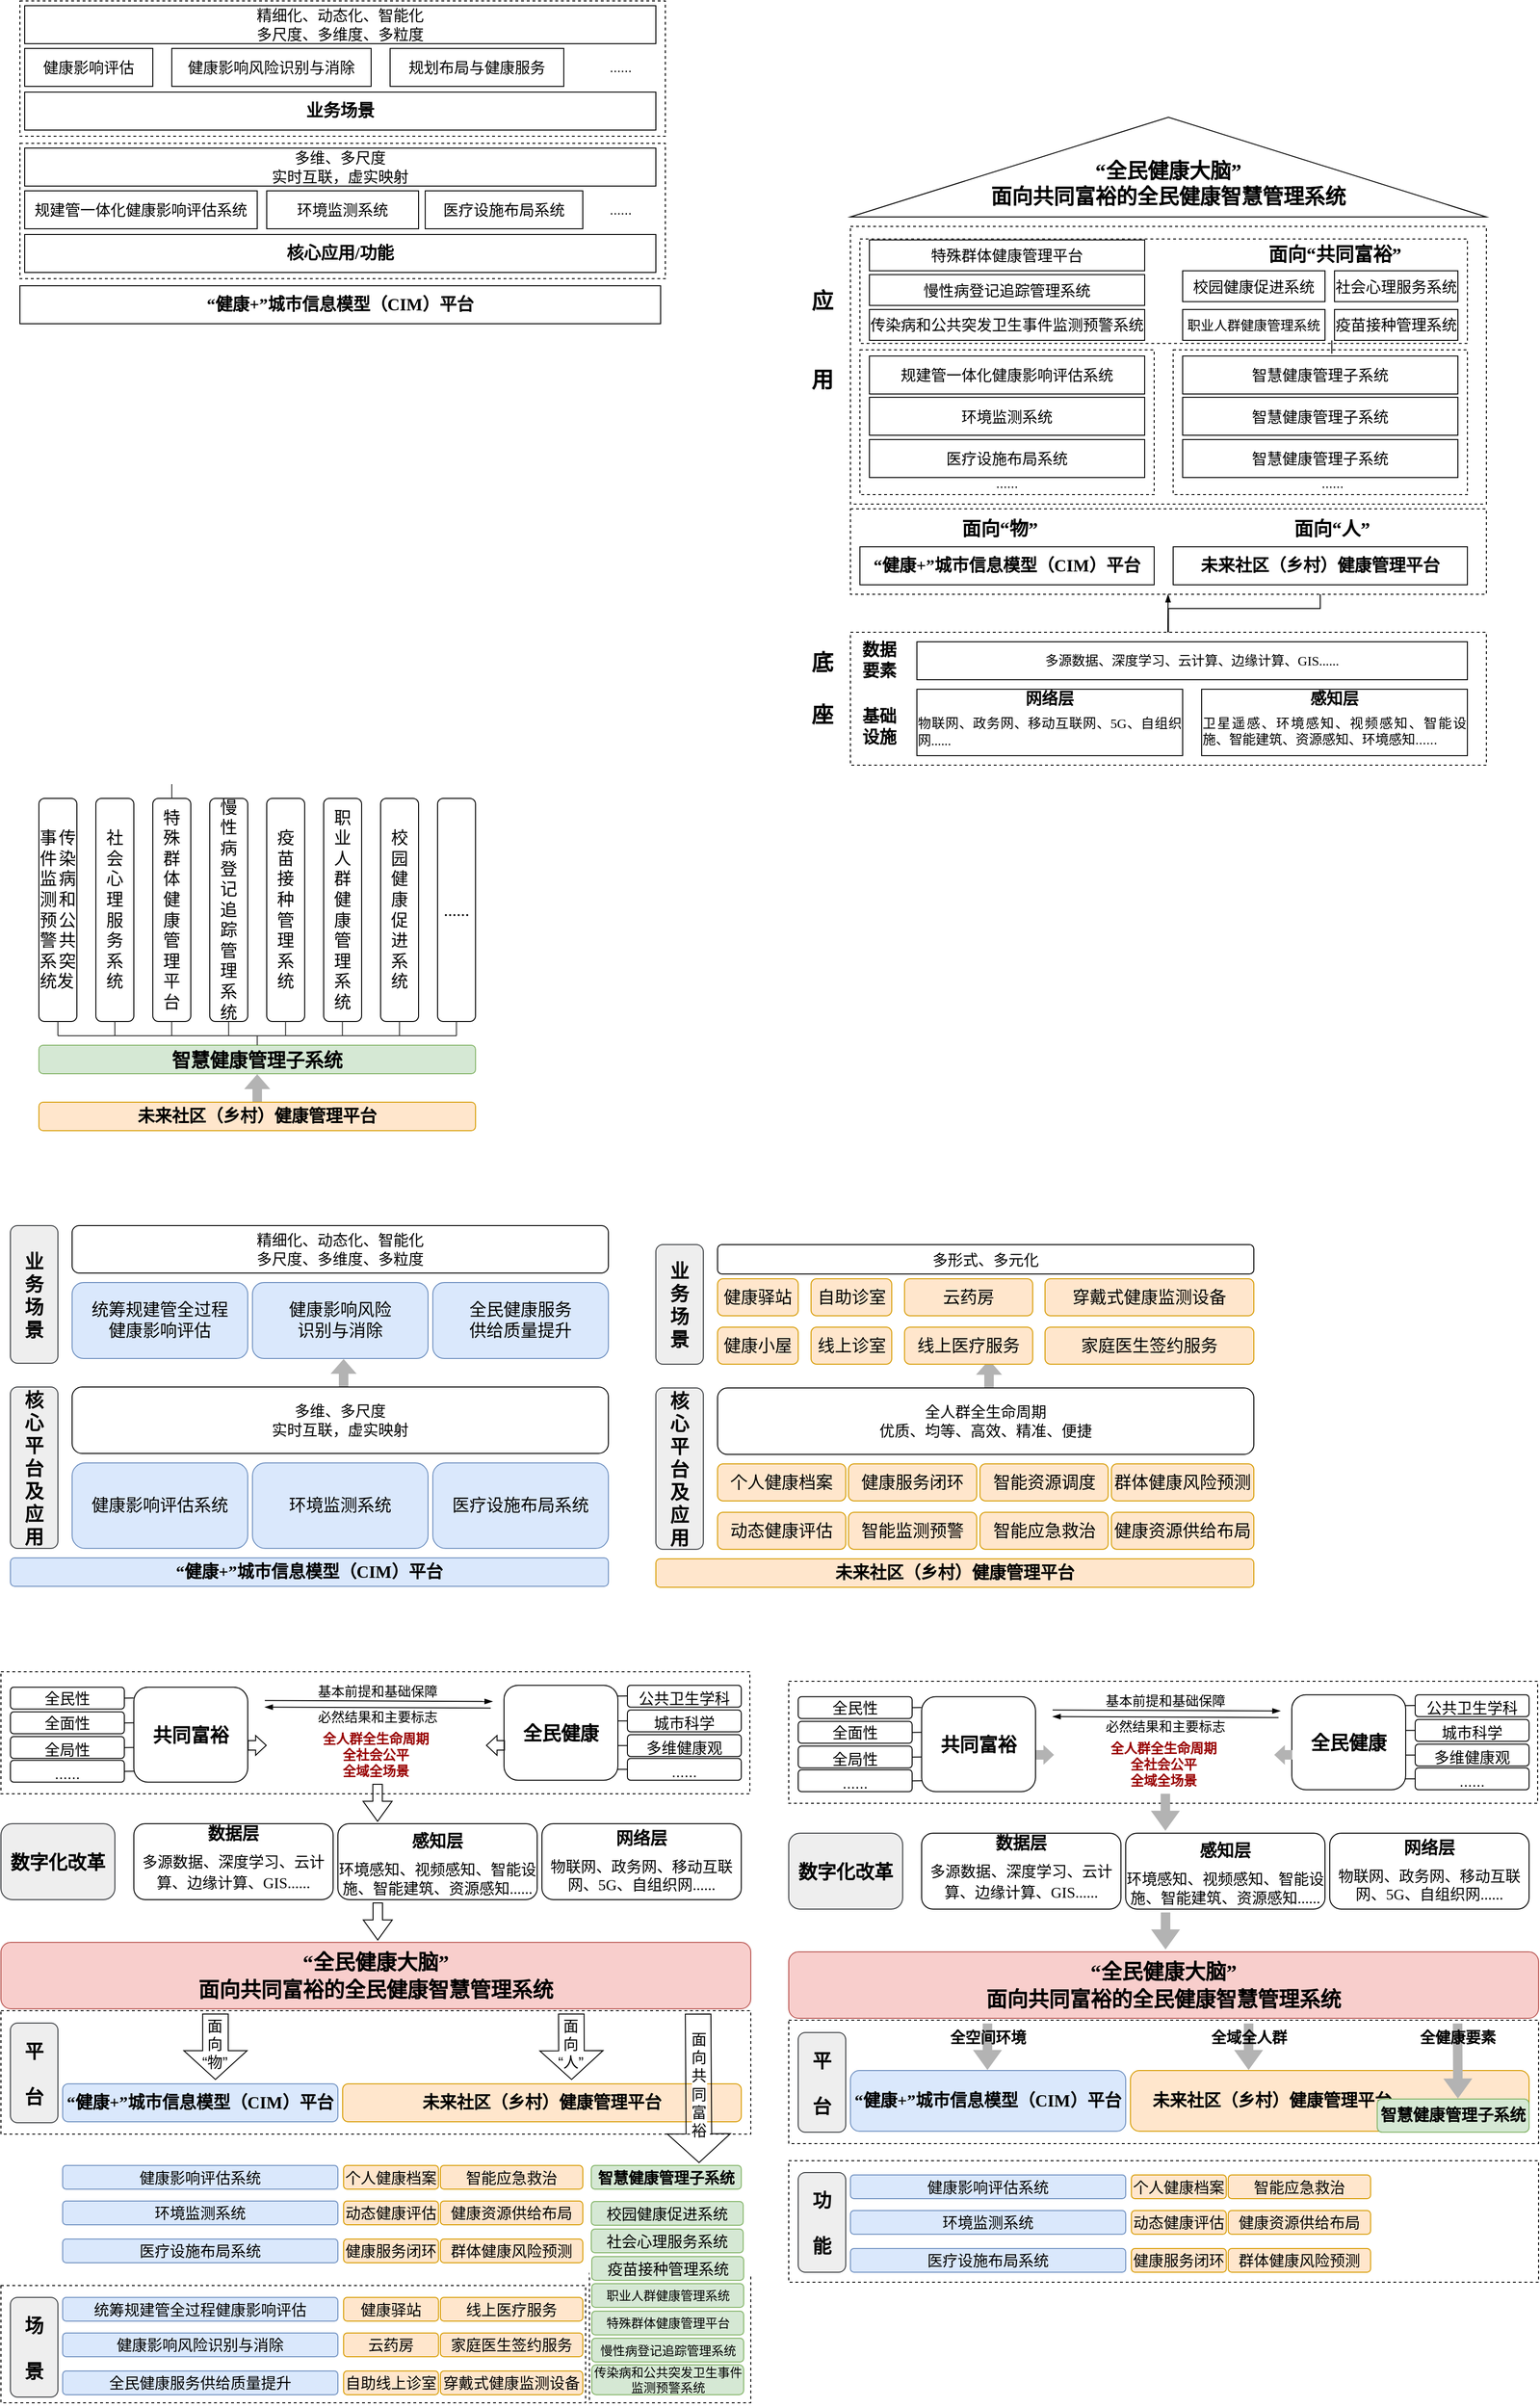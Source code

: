<mxfile version="20.2.2" type="github">
  <diagram id="EkfMXQTPPP1aql3WqCzR" name="第 1 页">
    <mxGraphModel dx="932" dy="2393" grid="1" gridSize="10" guides="1" tooltips="1" connect="1" arrows="1" fold="1" page="1" pageScale="1" pageWidth="827" pageHeight="1169" math="0" shadow="0">
      <root>
        <mxCell id="0" />
        <mxCell id="1" parent="0" />
        <mxCell id="FTu80h2OptPlrhomaPlD-124" style="edgeStyle=orthogonalEdgeStyle;rounded=0;orthogonalLoop=1;jettySize=auto;html=1;exitX=0.817;exitY=0.995;exitDx=0;exitDy=0;exitPerimeter=0;labelBackgroundColor=#FFFFFF;fontSize=16;endArrow=none;endFill=0;strokeWidth=1;entryX=1;entryY=1;entryDx=0;entryDy=0;entryPerimeter=0;dashed=1;" parent="1" edge="1">
          <mxGeometry relative="1" as="geometry">
            <mxPoint x="-20.0" y="654.0" as="targetPoint" />
            <mxPoint x="-164.57" y="653.36" as="sourcePoint" />
            <Array as="points">
              <mxPoint x="-190" y="653" />
              <mxPoint x="-190" y="790" />
              <mxPoint x="-20" y="790" />
            </Array>
          </mxGeometry>
        </mxCell>
        <mxCell id="FTu80h2OptPlrhomaPlD-49" value="" style="rounded=0;whiteSpace=wrap;html=1;dashed=1;strokeWidth=1;fillColor=none;" parent="1" vertex="1">
          <mxGeometry x="-810" y="377" width="790" height="130" as="geometry" />
        </mxCell>
        <mxCell id="FTu80h2OptPlrhomaPlD-41" value="" style="rounded=0;whiteSpace=wrap;html=1;fontSize=16;labelBackgroundColor=none;fillColor=none;dashed=1;" parent="1" vertex="1">
          <mxGeometry x="-810" y="20" width="789" height="128.5" as="geometry" />
        </mxCell>
        <mxCell id="FTu80h2OptPlrhomaPlD-68" value="" style="edgeStyle=orthogonalEdgeStyle;rounded=0;orthogonalLoop=1;jettySize=auto;html=1;fontSize=16;endArrow=blockThin;endFill=1;strokeWidth=1;" parent="1" source="DGDh14NJLm0COKoOLR8l-1" target="DGDh14NJLm0COKoOLR8l-10" edge="1">
          <mxGeometry relative="1" as="geometry" />
        </mxCell>
        <mxCell id="DGDh14NJLm0COKoOLR8l-1" value="" style="rounded=0;whiteSpace=wrap;html=1;dashed=1;strokeWidth=1;" parent="1" vertex="1">
          <mxGeometry x="85" y="-1075" width="670" height="140" as="geometry" />
        </mxCell>
        <mxCell id="DGDh14NJLm0COKoOLR8l-3" value="基础&lt;br style=&quot;font-size: 18px;&quot;&gt;设施" style="text;html=1;align=center;verticalAlign=middle;resizable=0;points=[];autosize=1;strokeColor=none;fillColor=none;fontStyle=1;fontSize=18;" parent="1" vertex="1">
          <mxGeometry x="85" y="-1005" width="60" height="60" as="geometry" />
        </mxCell>
        <mxCell id="DGDh14NJLm0COKoOLR8l-4" value="数据&lt;br&gt;要素" style="text;html=1;align=center;verticalAlign=middle;resizable=0;points=[];autosize=1;strokeColor=none;fillColor=none;fontStyle=1;fontSize=18;" parent="1" vertex="1">
          <mxGeometry x="85" y="-1075" width="60" height="60" as="geometry" />
        </mxCell>
        <mxCell id="DGDh14NJLm0COKoOLR8l-5" value="&lt;font style=&quot;font-size: 23px;&quot;&gt;底&lt;br&gt;&lt;br&gt;座&lt;/font&gt;" style="text;html=1;align=center;verticalAlign=middle;resizable=0;points=[];autosize=1;strokeColor=none;fillColor=none;fontStyle=1;fontSize=18;" parent="1" vertex="1">
          <mxGeometry x="30" y="-1065" width="50" height="100" as="geometry" />
        </mxCell>
        <mxCell id="DGDh14NJLm0COKoOLR8l-6" value="&lt;b&gt;&lt;font style=&quot;font-size: 17px;&quot;&gt;感知层&lt;/font&gt;&lt;/b&gt;&lt;br&gt;&lt;h3 style=&quot;margin-top: 5pt; margin-bottom: 5pt; text-align: justify; font-size: 14px;&quot;&gt;&lt;span style=&quot;font-weight: normal;&quot;&gt;卫星遥感、环境感知、视频感知、智能设施、智能建筑、资源感知、环境感知......&lt;/span&gt;&lt;b style=&quot;font-family: 等线;&quot;&gt;&lt;/b&gt;&lt;/h3&gt;" style="rounded=0;whiteSpace=wrap;html=1;strokeWidth=1;" parent="1" vertex="1">
          <mxGeometry x="455" y="-1015" width="280" height="70" as="geometry" />
        </mxCell>
        <mxCell id="DGDh14NJLm0COKoOLR8l-7" value="&lt;p class=&quot;MsoNormal&quot; style=&quot;font-size: 14px;&quot;&gt;&lt;span style=&quot;font-size: 14px;&quot;&gt;&lt;font face=&quot;等线&quot; style=&quot;font-size: 14px;&quot;&gt;多源数据、深度学习、云计算、边缘计算、&lt;/font&gt;&lt;font face=&quot;等线&quot; style=&quot;font-size: 14px;&quot;&gt;GIS......&lt;/font&gt;&lt;/span&gt;&lt;span style=&quot;font-size: 14px;&quot;&gt;&lt;/span&gt;&lt;/p&gt;" style="rounded=0;whiteSpace=wrap;html=1;strokeWidth=1;fontSize=14;" parent="1" vertex="1">
          <mxGeometry x="155" y="-1065" width="580" height="40" as="geometry" />
        </mxCell>
        <mxCell id="DGDh14NJLm0COKoOLR8l-8" value="" style="rounded=0;whiteSpace=wrap;html=1;dashed=1;strokeWidth=1;" parent="1" vertex="1">
          <mxGeometry x="85" y="-1205" width="670" height="90" as="geometry" />
        </mxCell>
        <mxCell id="DGDh14NJLm0COKoOLR8l-9" value="&lt;h3 style=&quot;margin-top: 5pt; margin-bottom: 5pt; text-align: justify; font-family: 等线; font-size: 13.5pt;&quot;&gt;&lt;b&gt;“健康+”城市信息模型（CIM）平台&lt;/b&gt;&lt;b&gt;&lt;/b&gt;&lt;/h3&gt;" style="rounded=0;whiteSpace=wrap;html=1;strokeWidth=1;" parent="1" vertex="1">
          <mxGeometry x="95" y="-1165" width="310" height="40" as="geometry" />
        </mxCell>
        <mxCell id="DGDh14NJLm0COKoOLR8l-10" value="&lt;p style=&quot;margin: 0pt 0pt 0.0pt; text-align: justify; font-family: &amp;quot;Times New Roman&amp;quot;;&quot; class=&quot;MsoNormal&quot;&gt;&lt;span style=&quot;font-family: 宋体;&quot;&gt;&lt;font style=&quot;font-size: 18px;&quot;&gt;&lt;b&gt;未来社区（乡村）健康管理平台&lt;/b&gt;&lt;/font&gt;&lt;/span&gt;&lt;/p&gt;" style="rounded=0;whiteSpace=wrap;html=1;strokeWidth=1;" parent="1" vertex="1">
          <mxGeometry x="425" y="-1165" width="310" height="40" as="geometry" />
        </mxCell>
        <mxCell id="DGDh14NJLm0COKoOLR8l-12" value="" style="endArrow=blockThin;html=1;rounded=0;fontSize=14;endFill=1;" parent="1" edge="1">
          <mxGeometry width="50" height="50" relative="1" as="geometry">
            <mxPoint x="419.41" y="-1075" as="sourcePoint" />
            <mxPoint x="419.7" y="-1115" as="targetPoint" />
          </mxGeometry>
        </mxCell>
        <mxCell id="DGDh14NJLm0COKoOLR8l-15" value="" style="rounded=0;whiteSpace=wrap;html=1;dashed=1;strokeWidth=1;" parent="1" vertex="1">
          <mxGeometry x="85" y="-1502.5" width="670" height="292.5" as="geometry" />
        </mxCell>
        <mxCell id="DGDh14NJLm0COKoOLR8l-17" value="&lt;p style=&quot;margin: 0pt 0pt 0.0pt; text-align: justify; font-family: &amp;quot;Times New Roman&amp;quot;; font-size: 10.5pt;&quot; class=&quot;MsoNormal&quot;&gt;&lt;br&gt;&lt;/p&gt;" style="triangle;whiteSpace=wrap;html=1;fontSize=14;strokeWidth=1;rotation=-90;" parent="1" vertex="1">
          <mxGeometry x="367.5" y="-1900" width="105" height="670" as="geometry" />
        </mxCell>
        <mxCell id="DGDh14NJLm0COKoOLR8l-18" value="&lt;font style=&quot;font-size: 22px;&quot;&gt;&lt;b style=&quot;font-size: 22px;&quot;&gt;&lt;span style=&quot;text-align: justify; font-family: 宋体; background-image: initial; background-position: initial; background-size: initial; background-repeat: initial; background-attachment: initial; background-origin: initial; background-clip: initial; font-size: 22px;&quot;&gt;&lt;font style=&quot;font-size: 22px;&quot; face=&quot;宋体&quot;&gt;“&lt;/font&gt;&lt;/span&gt;&lt;span style=&quot;text-align: justify; font-family: 宋体; background-image: initial; background-position: initial; background-size: initial; background-repeat: initial; background-attachment: initial; background-origin: initial; background-clip: initial; font-size: 22px;&quot;&gt;&lt;font style=&quot;font-size: 22px;&quot; face=&quot;宋体&quot;&gt;全民&lt;/font&gt;&lt;/span&gt;&lt;span style=&quot;text-align: justify; font-family: 宋体; background-image: initial; background-position: initial; background-size: initial; background-repeat: initial; background-attachment: initial; background-origin: initial; background-clip: initial; font-size: 22px;&quot;&gt;&lt;font style=&quot;font-size: 22px;&quot; face=&quot;宋体&quot;&gt;健康大脑&lt;/font&gt;&lt;/span&gt;&lt;span style=&quot;text-align: justify; font-family: 宋体; background-image: initial; background-position: initial; background-size: initial; background-repeat: initial; background-attachment: initial; background-origin: initial; background-clip: initial; font-size: 22px;&quot;&gt;&lt;font style=&quot;font-size: 22px;&quot; face=&quot;宋体&quot;&gt;”&lt;br style=&quot;font-size: 22px;&quot;&gt;&lt;/font&gt;&lt;/span&gt;&lt;span style=&quot;text-align: justify; font-family: 宋体; font-size: 22px;&quot;&gt;面向共同富裕的全民健康智慧管理系统&lt;/span&gt;&lt;/b&gt;&lt;/font&gt;" style="text;html=1;strokeColor=none;fillColor=none;align=center;verticalAlign=middle;whiteSpace=wrap;rounded=0;fontSize=22;" parent="1" vertex="1">
          <mxGeometry x="215" y="-1562.5" width="410" height="30" as="geometry" />
        </mxCell>
        <mxCell id="DGDh14NJLm0COKoOLR8l-21" value="&lt;span style=&quot;font-size: 23px;&quot;&gt;应&lt;br&gt;&lt;br&gt;&lt;br&gt;用&lt;/span&gt;" style="text;html=1;align=center;verticalAlign=middle;resizable=0;points=[];autosize=1;strokeColor=none;fillColor=none;fontStyle=1;fontSize=18;" parent="1" vertex="1">
          <mxGeometry x="30" y="-1442.5" width="50" height="120" as="geometry" />
        </mxCell>
        <mxCell id="DGDh14NJLm0COKoOLR8l-22" value="" style="rounded=0;whiteSpace=wrap;html=1;dashed=1;strokeWidth=1;" parent="1" vertex="1">
          <mxGeometry x="95" y="-1372.5" width="310" height="152.5" as="geometry" />
        </mxCell>
        <mxCell id="DGDh14NJLm0COKoOLR8l-23" value="" style="rounded=0;whiteSpace=wrap;html=1;dashed=1;strokeWidth=1;" parent="1" vertex="1">
          <mxGeometry x="425" y="-1372.5" width="310" height="152.5" as="geometry" />
        </mxCell>
        <mxCell id="DGDh14NJLm0COKoOLR8l-24" value="" style="rounded=0;whiteSpace=wrap;html=1;dashed=1;strokeWidth=1;" parent="1" vertex="1">
          <mxGeometry x="95" y="-1489.25" width="640" height="110" as="geometry" />
        </mxCell>
        <mxCell id="DGDh14NJLm0COKoOLR8l-25" value="&lt;div style=&quot;text-align: justify; font-size: 20px;&quot;&gt;&lt;span style=&quot;background-color: initial; font-size: 20px;&quot;&gt;&lt;font face=&quot;宋体&quot; style=&quot;font-size: 20px;&quot;&gt;&lt;b style=&quot;font-size: 20px;&quot;&gt;面向“物”&lt;/b&gt;&lt;/font&gt;&lt;/span&gt;&lt;/div&gt;" style="text;html=1;strokeColor=none;fillColor=none;align=center;verticalAlign=middle;whiteSpace=wrap;rounded=0;fontSize=20;" parent="1" vertex="1">
          <mxGeometry x="165" y="-1200" width="155" height="30" as="geometry" />
        </mxCell>
        <mxCell id="DGDh14NJLm0COKoOLR8l-26" value="&lt;div style=&quot;text-align: justify; font-size: 20px;&quot;&gt;&lt;span style=&quot;background-color: initial; font-size: 20px;&quot;&gt;&lt;font face=&quot;宋体&quot; style=&quot;font-size: 20px;&quot;&gt;&lt;b style=&quot;font-size: 20px;&quot;&gt;面向“人”&lt;/b&gt;&lt;/font&gt;&lt;/span&gt;&lt;/div&gt;" style="text;html=1;strokeColor=none;fillColor=none;align=center;verticalAlign=middle;whiteSpace=wrap;rounded=0;fontSize=20;" parent="1" vertex="1">
          <mxGeometry x="515" y="-1200" width="155" height="30" as="geometry" />
        </mxCell>
        <mxCell id="DGDh14NJLm0COKoOLR8l-27" value="&lt;div style=&quot;text-align: justify; font-size: 20px;&quot;&gt;&lt;span style=&quot;background-color: initial; font-size: 20px;&quot;&gt;&lt;font face=&quot;宋体&quot; style=&quot;font-size: 20px;&quot;&gt;&lt;b style=&quot;font-size: 20px;&quot;&gt;面向“共同富裕”&lt;/b&gt;&lt;/font&gt;&lt;/span&gt;&lt;/div&gt;" style="text;html=1;strokeColor=none;fillColor=none;align=center;verticalAlign=middle;whiteSpace=wrap;rounded=0;fontSize=20;" parent="1" vertex="1">
          <mxGeometry x="517.5" y="-1489.25" width="155" height="30" as="geometry" />
        </mxCell>
        <mxCell id="DGDh14NJLm0COKoOLR8l-28" value="&lt;b&gt;&lt;font style=&quot;font-size: 17px;&quot;&gt;网络层&lt;/font&gt;&lt;/b&gt;&lt;br&gt;&lt;h3 style=&quot;margin-top: 5pt; margin-bottom: 5pt; text-align: justify; font-size: 14px;&quot;&gt;&lt;span style=&quot;font-weight: normal;&quot;&gt;物联网、政务网、移动互联网、&lt;span style=&quot;font-family: 等线; font-size: 10.5pt; background-color: initial;&quot;&gt;5&lt;/span&gt;&lt;span style=&quot;font-family: 等线; font-size: 10.5pt; background-color: initial;&quot;&gt;G、自组织网&lt;/span&gt;&lt;span style=&quot;font-family: 等线; font-size: 10.5pt; background-color: initial;&quot;&gt;......&lt;/span&gt;&lt;/span&gt;&lt;/h3&gt;&lt;p style=&quot;margin: 0pt 0pt 0.0pt; text-align: justify; font-family: 等线; font-size: 10.5pt;&quot; class=&quot;MsoNormal&quot;&gt;&lt;span style=&quot;font-size: 10.5pt;&quot;&gt;&lt;/span&gt;&lt;/p&gt;" style="rounded=0;whiteSpace=wrap;html=1;strokeWidth=1;" parent="1" vertex="1">
          <mxGeometry x="155" y="-1015" width="280" height="70" as="geometry" />
        </mxCell>
        <mxCell id="DGDh14NJLm0COKoOLR8l-29" value="&lt;p style=&quot;margin: 0pt 0pt 0.0pt; text-align: justify; font-family: &amp;quot;Times New Roman&amp;quot;; font-size: 10.5pt;&quot; class=&quot;MsoNormal&quot;&gt;&lt;span style=&quot;font-family: 宋体; letter-spacing: 0pt; font-size: 10.5pt; background: rgb(255, 255, 255);&quot;&gt;&lt;font style=&quot;font-size: 16px;&quot; face=&quot;宋体&quot;&gt;规建管一体化健康影响评估系统&lt;/font&gt;&lt;/span&gt;&lt;/p&gt;" style="rounded=0;whiteSpace=wrap;html=1;labelBackgroundColor=none;fontFamily=Helvetica;fontSize=16;strokeWidth=1;horizontal=1;" parent="1" vertex="1">
          <mxGeometry x="105" y="-1366" width="290" height="40" as="geometry" />
        </mxCell>
        <mxCell id="DGDh14NJLm0COKoOLR8l-30" value="&lt;p style=&quot;margin: 0pt 0pt 0.0pt; text-align: justify; font-family: &amp;quot;Times New Roman&amp;quot;; font-size: 16px;&quot; class=&quot;MsoNormal&quot;&gt;&lt;span style=&quot;font-family: 宋体; letter-spacing: 0pt; font-size: 16px; background: rgb(255, 255, 255);&quot;&gt;&lt;font face=&quot;宋体&quot; style=&quot;font-size: 16px;&quot;&gt;环境监测系统&lt;/font&gt;&lt;/span&gt;&lt;/p&gt;" style="rounded=0;whiteSpace=wrap;html=1;labelBackgroundColor=none;fontFamily=Helvetica;fontSize=16;strokeWidth=1;horizontal=1;fontColor=#000000;" parent="1" vertex="1">
          <mxGeometry x="105" y="-1322.5" width="290" height="40" as="geometry" />
        </mxCell>
        <mxCell id="DGDh14NJLm0COKoOLR8l-31" value="&lt;p style=&quot;margin: 0pt 0pt 0.0pt; text-align: justify;&quot; class=&quot;MsoNormal&quot;&gt;&lt;font face=&quot;宋体&quot;&gt;医疗设施布局系统&lt;/font&gt;&lt;br&gt;&lt;/p&gt;" style="rounded=0;whiteSpace=wrap;html=1;labelBackgroundColor=none;fontFamily=Helvetica;fontSize=16;strokeWidth=1;horizontal=1;" parent="1" vertex="1">
          <mxGeometry x="105" y="-1278" width="290" height="40" as="geometry" />
        </mxCell>
        <mxCell id="DGDh14NJLm0COKoOLR8l-40" value="&lt;p style=&quot;margin: 0pt 0pt 0.0pt; text-align: justify;&quot; class=&quot;MsoNormal&quot;&gt;&lt;font face=&quot;宋体&quot;&gt;智慧健康管理子系统&lt;/font&gt;&lt;br&gt;&lt;/p&gt;" style="rounded=0;whiteSpace=wrap;html=1;labelBackgroundColor=none;fontFamily=Helvetica;fontSize=16;strokeWidth=1;horizontal=1;" parent="1" vertex="1">
          <mxGeometry x="435" y="-1366" width="290" height="40" as="geometry" />
        </mxCell>
        <mxCell id="DGDh14NJLm0COKoOLR8l-41" value="" style="endArrow=none;html=1;rounded=0;fontFamily=Helvetica;fontSize=14;fontColor=#000000;" parent="1" edge="1">
          <mxGeometry width="50" height="50" relative="1" as="geometry">
            <mxPoint x="592.16" y="-1368.5" as="sourcePoint" />
            <mxPoint x="592.16" y="-1382.5" as="targetPoint" />
          </mxGeometry>
        </mxCell>
        <mxCell id="DGDh14NJLm0COKoOLR8l-42" value="&lt;p style=&quot;text-align: start;&quot; class=&quot;15&quot;&gt;&lt;font style=&quot;font-size: 16px;&quot; face=&quot;等线&quot;&gt;慢性病登记追踪管理系统&lt;/font&gt;&lt;br&gt;&lt;/p&gt;" style="rounded=0;whiteSpace=wrap;html=1;labelBackgroundColor=none;fontFamily=Helvetica;fontSize=16;strokeWidth=1;horizontal=1;" parent="1" vertex="1">
          <mxGeometry x="105" y="-1451.75" width="290" height="32.5" as="geometry" />
        </mxCell>
        <mxCell id="DGDh14NJLm0COKoOLR8l-49" value="&lt;p style=&quot;margin: 0pt 0pt 0.0pt; text-align: justify;&quot; class=&quot;MsoNormal&quot;&gt;&lt;font face=&quot;宋体&quot;&gt;智慧健康管理子系统&lt;/font&gt;&lt;br&gt;&lt;/p&gt;" style="rounded=0;whiteSpace=wrap;html=1;labelBackgroundColor=none;fontFamily=Helvetica;fontSize=16;strokeWidth=1;horizontal=1;" parent="1" vertex="1">
          <mxGeometry x="435" y="-1322.5" width="290" height="40" as="geometry" />
        </mxCell>
        <mxCell id="DGDh14NJLm0COKoOLR8l-50" value="&lt;p style=&quot;margin: 0pt 0pt 0.0pt; text-align: justify;&quot; class=&quot;MsoNormal&quot;&gt;&lt;font face=&quot;宋体&quot;&gt;智慧健康管理子系统&lt;/font&gt;&lt;br&gt;&lt;/p&gt;" style="rounded=0;whiteSpace=wrap;html=1;labelBackgroundColor=none;fontFamily=Helvetica;fontSize=16;strokeWidth=1;horizontal=1;" parent="1" vertex="1">
          <mxGeometry x="435" y="-1278" width="290" height="40" as="geometry" />
        </mxCell>
        <mxCell id="DGDh14NJLm0COKoOLR8l-51" value="......" style="text;html=1;strokeColor=none;fillColor=none;align=center;verticalAlign=middle;whiteSpace=wrap;rounded=0;labelBackgroundColor=none;fontFamily=Helvetica;fontSize=14;fontColor=#000000;" parent="1" vertex="1">
          <mxGeometry x="220" y="-1247" width="60" height="30" as="geometry" />
        </mxCell>
        <mxCell id="DGDh14NJLm0COKoOLR8l-52" value="......" style="text;html=1;strokeColor=none;fillColor=none;align=center;verticalAlign=middle;whiteSpace=wrap;rounded=0;labelBackgroundColor=none;fontFamily=Helvetica;fontSize=14;fontColor=#000000;" parent="1" vertex="1">
          <mxGeometry x="562.5" y="-1247" width="60" height="30" as="geometry" />
        </mxCell>
        <mxCell id="DGDh14NJLm0COKoOLR8l-53" value="&lt;p style=&quot;margin: 0pt 0pt 0.0pt; text-align: justify;&quot; class=&quot;MsoNormal&quot;&gt;&lt;font face=&quot;宋体&quot;&gt;社会心理服务系统&lt;/font&gt;&lt;br&gt;&lt;/p&gt;" style="rounded=0;whiteSpace=wrap;html=1;labelBackgroundColor=none;fontFamily=Helvetica;fontSize=16;strokeWidth=1;horizontal=1;" parent="1" vertex="1">
          <mxGeometry x="595" y="-1455.75" width="130" height="32.5" as="geometry" />
        </mxCell>
        <mxCell id="DGDh14NJLm0COKoOLR8l-54" value="&lt;p style=&quot;margin: 0pt 0pt 0.0pt; text-align: justify;&quot; class=&quot;MsoNormal&quot;&gt;&lt;span style=&quot;font-family: 宋体;&quot;&gt;传染病和公共突发卫生事件监测预警系统&lt;/span&gt;&lt;br&gt;&lt;/p&gt;" style="rounded=0;whiteSpace=wrap;html=1;labelBackgroundColor=none;fontFamily=Helvetica;fontSize=16;strokeWidth=1;horizontal=1;" parent="1" vertex="1">
          <mxGeometry x="105" y="-1415" width="290" height="32.5" as="geometry" />
        </mxCell>
        <mxCell id="DGDh14NJLm0COKoOLR8l-55" value="&lt;p style=&quot;margin: 0pt 0pt 0.0pt; text-align: justify;&quot; class=&quot;MsoNormal&quot;&gt;&lt;font face=&quot;宋体&quot;&gt;校园健康促进系统&lt;/font&gt;&lt;br&gt;&lt;/p&gt;" style="rounded=0;whiteSpace=wrap;html=1;labelBackgroundColor=none;fontFamily=Helvetica;fontSize=16;strokeWidth=1;horizontal=1;" parent="1" vertex="1">
          <mxGeometry x="435" y="-1455.75" width="150" height="32.5" as="geometry" />
        </mxCell>
        <mxCell id="DGDh14NJLm0COKoOLR8l-56" value="&lt;p style=&quot;margin: 0pt 0pt 0.0pt; text-align: justify;&quot; class=&quot;MsoNormal&quot;&gt;&lt;span style=&quot;font-family: 宋体;&quot;&gt;特殊群体健康管理平台&lt;/span&gt;&lt;br&gt;&lt;/p&gt;" style="rounded=0;whiteSpace=wrap;html=1;labelBackgroundColor=none;fontFamily=Helvetica;fontSize=16;strokeWidth=1;horizontal=1;" parent="1" vertex="1">
          <mxGeometry x="105" y="-1488.25" width="290" height="32.5" as="geometry" />
        </mxCell>
        <mxCell id="DGDh14NJLm0COKoOLR8l-57" value="&lt;p style=&quot;margin: 0pt 0pt 0.0pt; text-align: justify;&quot; class=&quot;MsoNormal&quot;&gt;&lt;font style=&quot;font-size: 16px;&quot; face=&quot;宋体&quot;&gt;疫苗接种管理系统&lt;/font&gt;&lt;br&gt;&lt;/p&gt;" style="rounded=0;whiteSpace=wrap;html=1;labelBackgroundColor=none;fontFamily=Helvetica;fontSize=16;strokeWidth=1;horizontal=1;" parent="1" vertex="1">
          <mxGeometry x="595" y="-1415" width="130" height="32.5" as="geometry" />
        </mxCell>
        <mxCell id="DGDh14NJLm0COKoOLR8l-58" value="&lt;p style=&quot;font-size: medium; text-align: start;&quot; class=&quot;15&quot;&gt;&lt;span style=&quot;font-family: 等线; font-size: 10.5pt;&quot;&gt;职业人群健康管理系统&lt;/span&gt;&lt;span style=&quot;font-family: 等线; font-size: 10.5pt;&quot;&gt;&lt;/span&gt;&lt;/p&gt;" style="rounded=0;whiteSpace=wrap;html=1;labelBackgroundColor=none;fontFamily=Helvetica;fontSize=16;strokeWidth=1;horizontal=1;" parent="1" vertex="1">
          <mxGeometry x="435" y="-1415" width="150" height="32.5" as="geometry" />
        </mxCell>
        <mxCell id="DGDh14NJLm0COKoOLR8l-59" value="&lt;h3 style=&quot;margin-top: 5pt; margin-bottom: 5pt; text-align: justify; font-family: 等线; font-size: 13.5pt;&quot;&gt;&lt;b&gt;“健康+”城市信息模型（CIM）平台&lt;/b&gt;&lt;b&gt;&lt;/b&gt;&lt;/h3&gt;" style="rounded=0;whiteSpace=wrap;html=1;strokeWidth=1;" parent="1" vertex="1">
          <mxGeometry x="-790" y="-1440" width="675" height="40" as="geometry" />
        </mxCell>
        <mxCell id="DGDh14NJLm0COKoOLR8l-60" value="" style="rounded=0;whiteSpace=wrap;html=1;dashed=1;strokeWidth=1;" parent="1" vertex="1">
          <mxGeometry x="-790" y="-1590" width="680" height="142.5" as="geometry" />
        </mxCell>
        <mxCell id="DGDh14NJLm0COKoOLR8l-61" value="&lt;div style=&quot;text-align: justify;&quot;&gt;&lt;span style=&quot;background-color: initial; font-size: 18px;&quot;&gt;&lt;font face=&quot;等线&quot;&gt;&lt;b&gt;核心应用/功能&lt;/b&gt;&lt;/font&gt;&lt;/span&gt;&lt;/div&gt;" style="rounded=0;whiteSpace=wrap;html=1;strokeWidth=1;" parent="1" vertex="1">
          <mxGeometry x="-785" y="-1494" width="665" height="40" as="geometry" />
        </mxCell>
        <mxCell id="DGDh14NJLm0COKoOLR8l-62" value="&lt;p style=&quot;margin: 0pt 0pt 0.0pt; text-align: justify; font-family: &amp;quot;Times New Roman&amp;quot;; font-size: 10.5pt;&quot; class=&quot;MsoNormal&quot;&gt;&lt;span style=&quot;font-family: 宋体; letter-spacing: 0pt; font-size: 10.5pt; background: rgb(255, 255, 255);&quot;&gt;&lt;font style=&quot;font-size: 16px;&quot; face=&quot;宋体&quot;&gt;规建管一体化健康影响评估系统&lt;/font&gt;&lt;/span&gt;&lt;/p&gt;" style="rounded=0;whiteSpace=wrap;html=1;labelBackgroundColor=none;fontFamily=Helvetica;fontSize=16;strokeWidth=1;horizontal=1;" parent="1" vertex="1">
          <mxGeometry x="-785" y="-1540" width="245" height="40" as="geometry" />
        </mxCell>
        <mxCell id="DGDh14NJLm0COKoOLR8l-63" value="&lt;p style=&quot;margin: 0pt 0pt 0.0pt; text-align: justify; font-family: &amp;quot;Times New Roman&amp;quot;; font-size: 16px;&quot; class=&quot;MsoNormal&quot;&gt;&lt;span style=&quot;font-family: 宋体; letter-spacing: 0pt; font-size: 16px; background: rgb(255, 255, 255);&quot;&gt;&lt;font face=&quot;宋体&quot; style=&quot;font-size: 16px;&quot;&gt;环境监测系统&lt;/font&gt;&lt;/span&gt;&lt;/p&gt;" style="rounded=0;whiteSpace=wrap;html=1;labelBackgroundColor=none;fontFamily=Helvetica;fontSize=16;strokeWidth=1;horizontal=1;fontColor=#000000;" parent="1" vertex="1">
          <mxGeometry x="-530" y="-1540" width="160" height="40" as="geometry" />
        </mxCell>
        <mxCell id="DGDh14NJLm0COKoOLR8l-64" value="&lt;p style=&quot;margin: 0pt 0pt 0.0pt; text-align: justify;&quot; class=&quot;MsoNormal&quot;&gt;&lt;font face=&quot;宋体&quot;&gt;医疗设施布局系统&lt;/font&gt;&lt;br&gt;&lt;/p&gt;" style="rounded=0;whiteSpace=wrap;html=1;labelBackgroundColor=none;fontFamily=Helvetica;fontSize=16;strokeWidth=1;horizontal=1;" parent="1" vertex="1">
          <mxGeometry x="-363" y="-1540" width="166" height="40" as="geometry" />
        </mxCell>
        <mxCell id="DGDh14NJLm0COKoOLR8l-65" value="......" style="text;html=1;strokeColor=none;fillColor=none;align=center;verticalAlign=middle;whiteSpace=wrap;rounded=0;labelBackgroundColor=none;fontFamily=Helvetica;fontSize=14;fontColor=#000000;" parent="1" vertex="1">
          <mxGeometry x="-187.5" y="-1535" width="60" height="30" as="geometry" />
        </mxCell>
        <mxCell id="DGDh14NJLm0COKoOLR8l-66" value="&lt;p style=&quot;margin: 0pt 0pt 0.0pt;&quot; class=&quot;MsoNormal&quot;&gt;&lt;span style=&quot;font-family: 宋体; font-size: 12pt; background-color: initial;&quot;&gt;多维、多尺度&lt;/span&gt;&lt;/p&gt;&lt;p style=&quot;margin: 0pt 0pt 0.0pt;&quot; class=&quot;MsoNormal&quot;&gt;&lt;font face=&quot;宋体&quot;&gt;实时互联，虚实映射&lt;/font&gt;&lt;br&gt;&lt;/p&gt;" style="rounded=0;whiteSpace=wrap;html=1;labelBackgroundColor=none;fontFamily=Helvetica;fontSize=16;strokeWidth=1;horizontal=1;fontColor=#000000;" parent="1" vertex="1">
          <mxGeometry x="-785" y="-1585" width="665" height="40" as="geometry" />
        </mxCell>
        <mxCell id="DGDh14NJLm0COKoOLR8l-73" value="" style="rounded=0;whiteSpace=wrap;html=1;dashed=1;strokeWidth=1;" parent="1" vertex="1">
          <mxGeometry x="-790" y="-1740" width="680" height="142.5" as="geometry" />
        </mxCell>
        <mxCell id="DGDh14NJLm0COKoOLR8l-74" value="&lt;div style=&quot;text-align: justify;&quot;&gt;&lt;span style=&quot;background-color: initial; font-size: 18px;&quot;&gt;&lt;font face=&quot;等线&quot;&gt;&lt;b&gt;业务场景&lt;/b&gt;&lt;/font&gt;&lt;/span&gt;&lt;/div&gt;" style="rounded=0;whiteSpace=wrap;html=1;strokeWidth=1;" parent="1" vertex="1">
          <mxGeometry x="-785" y="-1644" width="665" height="40" as="geometry" />
        </mxCell>
        <mxCell id="DGDh14NJLm0COKoOLR8l-75" value="&lt;p style=&quot;margin: 0pt 0pt 0.0pt; text-align: justify;&quot; class=&quot;MsoNormal&quot;&gt;&lt;font face=&quot;宋体&quot;&gt;健康影响评估&lt;/font&gt;&lt;br&gt;&lt;/p&gt;" style="rounded=0;whiteSpace=wrap;html=1;labelBackgroundColor=none;fontFamily=Helvetica;fontSize=16;strokeWidth=1;horizontal=1;" parent="1" vertex="1">
          <mxGeometry x="-785" y="-1690" width="135" height="40" as="geometry" />
        </mxCell>
        <mxCell id="DGDh14NJLm0COKoOLR8l-76" value="&lt;p style=&quot;margin: 0pt 0pt 0.0pt; text-align: justify;&quot; class=&quot;MsoNormal&quot;&gt;&lt;font face=&quot;宋体&quot;&gt;健康影响风险&lt;/font&gt;&lt;span style=&quot;background-color: initial; font-family: 宋体;&quot;&gt;识别与消除&lt;/span&gt;&lt;/p&gt;" style="rounded=0;whiteSpace=wrap;html=1;labelBackgroundColor=none;fontFamily=Helvetica;fontSize=16;strokeWidth=1;horizontal=1;fontColor=#000000;" parent="1" vertex="1">
          <mxGeometry x="-630" y="-1690" width="210" height="40" as="geometry" />
        </mxCell>
        <mxCell id="DGDh14NJLm0COKoOLR8l-77" value="&lt;p style=&quot;margin: 0pt 0pt 0.0pt; text-align: justify;&quot; class=&quot;MsoNormal&quot;&gt;&lt;font face=&quot;宋体&quot;&gt;规划布局与&lt;/font&gt;&lt;span style=&quot;background-color: initial; font-family: 宋体;&quot;&gt;健康服务&lt;/span&gt;&lt;/p&gt;" style="rounded=0;whiteSpace=wrap;html=1;labelBackgroundColor=none;fontFamily=Helvetica;fontSize=16;strokeWidth=1;horizontal=1;" parent="1" vertex="1">
          <mxGeometry x="-400" y="-1690" width="183" height="40" as="geometry" />
        </mxCell>
        <mxCell id="DGDh14NJLm0COKoOLR8l-78" value="......" style="text;html=1;strokeColor=none;fillColor=none;align=center;verticalAlign=middle;whiteSpace=wrap;rounded=0;labelBackgroundColor=none;fontFamily=Helvetica;fontSize=14;fontColor=#000000;" parent="1" vertex="1">
          <mxGeometry x="-187.5" y="-1685" width="60" height="30" as="geometry" />
        </mxCell>
        <mxCell id="DGDh14NJLm0COKoOLR8l-79" value="&lt;p style=&quot;margin: 0pt 0pt 0.0pt; text-align: justify;&quot; class=&quot;MsoNormal&quot;&gt;&lt;font face=&quot;宋体&quot;&gt;精细化、动态化、智能化&lt;/font&gt;&lt;/p&gt;&lt;p style=&quot;margin: 0pt 0pt 0.0pt; text-align: justify;&quot; class=&quot;MsoNormal&quot;&gt;&lt;font face=&quot;宋体&quot;&gt;多尺度、多维度、多粒度&lt;/font&gt;&lt;/p&gt;" style="rounded=0;whiteSpace=wrap;html=1;labelBackgroundColor=none;fontFamily=Helvetica;fontSize=16;strokeWidth=1;horizontal=1;fontColor=#000000;" parent="1" vertex="1">
          <mxGeometry x="-785" y="-1735" width="665" height="40" as="geometry" />
        </mxCell>
        <mxCell id="FTu80h2OptPlrhomaPlD-2" value="共同富裕" style="rounded=1;whiteSpace=wrap;html=1;fontSize=20;fontStyle=1;" parent="1" vertex="1">
          <mxGeometry x="-670" y="36.25" width="120" height="100" as="geometry" />
        </mxCell>
        <mxCell id="FTu80h2OptPlrhomaPlD-9" value="全民性" style="rounded=1;whiteSpace=wrap;html=1;fontSize=16;" parent="1" vertex="1">
          <mxGeometry x="-800" y="36.25" width="120" height="23" as="geometry" />
        </mxCell>
        <mxCell id="FTu80h2OptPlrhomaPlD-11" value="全民健康" style="rounded=1;whiteSpace=wrap;html=1;fontSize=20;fontStyle=1;" parent="1" vertex="1">
          <mxGeometry x="-280" y="34.25" width="120" height="100" as="geometry" />
        </mxCell>
        <mxCell id="FTu80h2OptPlrhomaPlD-12" value="" style="endArrow=blockThin;html=1;rounded=0;fontSize=24;endFill=1;" parent="1" edge="1">
          <mxGeometry width="50" height="50" relative="1" as="geometry">
            <mxPoint x="-532" y="50.25" as="sourcePoint" />
            <mxPoint x="-292" y="51.25" as="targetPoint" />
          </mxGeometry>
        </mxCell>
        <mxCell id="FTu80h2OptPlrhomaPlD-14" value="" style="endArrow=blockThin;html=1;rounded=0;fontSize=24;endFill=1;" parent="1" edge="1">
          <mxGeometry width="50" height="50" relative="1" as="geometry">
            <mxPoint x="-294" y="58.22" as="sourcePoint" />
            <mxPoint x="-532" y="57.25" as="targetPoint" />
          </mxGeometry>
        </mxCell>
        <mxCell id="FTu80h2OptPlrhomaPlD-15" value="&lt;b style=&quot;font-size: 22px;&quot;&gt;&lt;span style=&quot;text-align: justify; font-family: 宋体; background-image: initial; background-position: initial; background-size: initial; background-repeat: initial; background-attachment: initial; background-origin: initial; background-clip: initial;&quot;&gt;&lt;font face=&quot;宋体&quot;&gt;“&lt;/font&gt;&lt;/span&gt;&lt;span style=&quot;text-align: justify; font-family: 宋体; background-image: initial; background-position: initial; background-size: initial; background-repeat: initial; background-attachment: initial; background-origin: initial; background-clip: initial;&quot;&gt;&lt;font face=&quot;宋体&quot;&gt;全民&lt;/font&gt;&lt;/span&gt;&lt;span style=&quot;text-align: justify; font-family: 宋体; background-image: initial; background-position: initial; background-size: initial; background-repeat: initial; background-attachment: initial; background-origin: initial; background-clip: initial;&quot;&gt;&lt;font face=&quot;宋体&quot;&gt;健康大脑&lt;/font&gt;&lt;/span&gt;&lt;span style=&quot;text-align: justify; font-family: 宋体; background-image: initial; background-position: initial; background-size: initial; background-repeat: initial; background-attachment: initial; background-origin: initial; background-clip: initial;&quot;&gt;&lt;font face=&quot;宋体&quot;&gt;”&lt;br&gt;&lt;/font&gt;&lt;/span&gt;&lt;span style=&quot;text-align: justify; font-family: 宋体;&quot;&gt;面向共同富裕的全民健康智慧管理系统&lt;/span&gt;&lt;/b&gt;" style="rounded=1;whiteSpace=wrap;html=1;fontSize=24;fillColor=#f8cecc;strokeColor=#b85450;" parent="1" vertex="1">
          <mxGeometry x="-810" y="305" width="790" height="70" as="geometry" />
        </mxCell>
        <mxCell id="FTu80h2OptPlrhomaPlD-16" value="&lt;div style=&quot;text-align: justify; font-size: 20px;&quot;&gt;&lt;span style=&quot;background-color: initial; font-size: 20px;&quot;&gt;&lt;font face=&quot;宋体&quot; style=&quot;font-size: 20px;&quot;&gt;数字化改革&lt;/font&gt;&lt;/span&gt;&lt;/div&gt;" style="rounded=1;whiteSpace=wrap;html=1;fontSize=20;fontStyle=1;fillColor=#eeeeee;strokeColor=#36393d;" parent="1" vertex="1">
          <mxGeometry x="-810" y="180" width="120" height="80" as="geometry" />
        </mxCell>
        <mxCell id="FTu80h2OptPlrhomaPlD-19" value="全面性" style="rounded=1;whiteSpace=wrap;html=1;fontSize=16;" parent="1" vertex="1">
          <mxGeometry x="-800" y="62.25" width="120" height="23" as="geometry" />
        </mxCell>
        <mxCell id="FTu80h2OptPlrhomaPlD-20" value="&lt;font style=&quot;font-size: 16px;&quot;&gt;全局性&lt;/font&gt;" style="rounded=1;whiteSpace=wrap;html=1;fontSize=24;" parent="1" vertex="1">
          <mxGeometry x="-800" y="88.25" width="120" height="23" as="geometry" />
        </mxCell>
        <mxCell id="FTu80h2OptPlrhomaPlD-21" value="&lt;font style=&quot;font-size: 16px;&quot;&gt;......&lt;/font&gt;" style="rounded=1;whiteSpace=wrap;html=1;fontSize=24;" parent="1" vertex="1">
          <mxGeometry x="-800" y="113.25" width="120" height="23" as="geometry" />
        </mxCell>
        <mxCell id="FTu80h2OptPlrhomaPlD-22" value="&lt;font style=&quot;font-size: 16px;&quot;&gt;公共卫生学科&lt;/font&gt;" style="rounded=1;whiteSpace=wrap;html=1;fontSize=24;" parent="1" vertex="1">
          <mxGeometry x="-150" y="34.25" width="120" height="23" as="geometry" />
        </mxCell>
        <mxCell id="FTu80h2OptPlrhomaPlD-23" value="&lt;font style=&quot;font-size: 16px;&quot;&gt;城市科学&lt;/font&gt;" style="rounded=1;whiteSpace=wrap;html=1;fontSize=24;" parent="1" vertex="1">
          <mxGeometry x="-150" y="60.25" width="120" height="23" as="geometry" />
        </mxCell>
        <mxCell id="FTu80h2OptPlrhomaPlD-24" value="&lt;font style=&quot;font-size: 16px;&quot;&gt;多维健康观&lt;/font&gt;" style="rounded=1;whiteSpace=wrap;html=1;fontSize=24;" parent="1" vertex="1">
          <mxGeometry x="-150" y="86.25" width="120" height="23" as="geometry" />
        </mxCell>
        <mxCell id="FTu80h2OptPlrhomaPlD-25" value="&lt;font style=&quot;font-size: 16px;&quot;&gt;......&lt;/font&gt;" style="rounded=1;whiteSpace=wrap;html=1;fontSize=24;" parent="1" vertex="1">
          <mxGeometry x="-150" y="111.25" width="120" height="23" as="geometry" />
        </mxCell>
        <mxCell id="FTu80h2OptPlrhomaPlD-26" value="" style="endArrow=none;html=1;rounded=0;fontSize=16;exitX=0.998;exitY=0.114;exitDx=0;exitDy=0;exitPerimeter=0;" parent="1" source="FTu80h2OptPlrhomaPlD-11" edge="1">
          <mxGeometry width="50" height="50" relative="1" as="geometry">
            <mxPoint x="-160" y="46.25" as="sourcePoint" />
            <mxPoint x="-150" y="45.56" as="targetPoint" />
          </mxGeometry>
        </mxCell>
        <mxCell id="FTu80h2OptPlrhomaPlD-27" value="" style="endArrow=none;html=1;rounded=0;fontSize=16;exitX=0.998;exitY=0.114;exitDx=0;exitDy=0;exitPerimeter=0;" parent="1" edge="1">
          <mxGeometry width="50" height="50" relative="1" as="geometry">
            <mxPoint x="-160" y="71.79" as="sourcePoint" />
            <mxPoint x="-149.76" y="71.7" as="targetPoint" />
          </mxGeometry>
        </mxCell>
        <mxCell id="FTu80h2OptPlrhomaPlD-28" value="" style="endArrow=none;html=1;rounded=0;fontSize=16;exitX=0.998;exitY=0.114;exitDx=0;exitDy=0;exitPerimeter=0;" parent="1" edge="1">
          <mxGeometry width="50" height="50" relative="1" as="geometry">
            <mxPoint x="-160.24" y="97.79" as="sourcePoint" />
            <mxPoint x="-150" y="97.7" as="targetPoint" />
          </mxGeometry>
        </mxCell>
        <mxCell id="FTu80h2OptPlrhomaPlD-29" value="" style="endArrow=none;html=1;rounded=0;fontSize=16;exitX=0.998;exitY=0.114;exitDx=0;exitDy=0;exitPerimeter=0;" parent="1" edge="1">
          <mxGeometry width="50" height="50" relative="1" as="geometry">
            <mxPoint x="-160" y="122.79" as="sourcePoint" />
            <mxPoint x="-149.76" y="122.7" as="targetPoint" />
          </mxGeometry>
        </mxCell>
        <mxCell id="FTu80h2OptPlrhomaPlD-30" value="" style="endArrow=none;html=1;rounded=0;fontSize=16;exitX=0.998;exitY=0.114;exitDx=0;exitDy=0;exitPerimeter=0;" parent="1" edge="1">
          <mxGeometry width="50" height="50" relative="1" as="geometry">
            <mxPoint x="-680.48" y="47.72" as="sourcePoint" />
            <mxPoint x="-670.24" y="47.63" as="targetPoint" />
          </mxGeometry>
        </mxCell>
        <mxCell id="FTu80h2OptPlrhomaPlD-31" value="" style="endArrow=none;html=1;rounded=0;fontSize=16;exitX=0.998;exitY=0.114;exitDx=0;exitDy=0;exitPerimeter=0;" parent="1" edge="1">
          <mxGeometry width="50" height="50" relative="1" as="geometry">
            <mxPoint x="-680.24" y="73.86" as="sourcePoint" />
            <mxPoint x="-670" y="73.77" as="targetPoint" />
          </mxGeometry>
        </mxCell>
        <mxCell id="FTu80h2OptPlrhomaPlD-32" value="" style="endArrow=none;html=1;rounded=0;fontSize=16;exitX=0.998;exitY=0.114;exitDx=0;exitDy=0;exitPerimeter=0;" parent="1" edge="1">
          <mxGeometry width="50" height="50" relative="1" as="geometry">
            <mxPoint x="-680.48" y="99.86" as="sourcePoint" />
            <mxPoint x="-670.24" y="99.77" as="targetPoint" />
          </mxGeometry>
        </mxCell>
        <mxCell id="FTu80h2OptPlrhomaPlD-33" value="" style="endArrow=none;html=1;rounded=0;fontSize=16;exitX=0.998;exitY=0.114;exitDx=0;exitDy=0;exitPerimeter=0;" parent="1" edge="1">
          <mxGeometry width="50" height="50" relative="1" as="geometry">
            <mxPoint x="-680.24" y="124.86" as="sourcePoint" />
            <mxPoint x="-670" y="124.77" as="targetPoint" />
          </mxGeometry>
        </mxCell>
        <mxCell id="FTu80h2OptPlrhomaPlD-35" value="必然结果和主要标志" style="text;html=1;strokeColor=none;fillColor=none;align=center;verticalAlign=middle;whiteSpace=wrap;rounded=0;fontSize=14;" parent="1" vertex="1">
          <mxGeometry x="-493" y="53.25" width="160" height="30" as="geometry" />
        </mxCell>
        <mxCell id="FTu80h2OptPlrhomaPlD-37" value="基本前提和基础保障" style="text;html=1;strokeColor=none;fillColor=none;align=center;verticalAlign=middle;whiteSpace=wrap;rounded=0;fontSize=14;" parent="1" vertex="1">
          <mxGeometry x="-493" y="26.25" width="160" height="30" as="geometry" />
        </mxCell>
        <mxCell id="FTu80h2OptPlrhomaPlD-39" value="" style="shape=flexArrow;endArrow=classic;html=1;rounded=0;fontSize=16;endWidth=9.864;endSize=3.391;strokeWidth=1;" parent="1" edge="1">
          <mxGeometry width="50" height="50" relative="1" as="geometry">
            <mxPoint x="-550" y="97.55" as="sourcePoint" />
            <mxPoint x="-530" y="97.55" as="targetPoint" />
          </mxGeometry>
        </mxCell>
        <mxCell id="FTu80h2OptPlrhomaPlD-46" value="" style="shape=flexArrow;endArrow=classic;html=1;rounded=0;fontSize=16;endWidth=9.864;endSize=3.391;strokeWidth=1;" parent="1" edge="1">
          <mxGeometry x="-810" y="61.5" width="50" height="50" relative="1" as="geometry">
            <mxPoint x="-279" y="97.55" as="sourcePoint" />
            <mxPoint x="-299" y="97.55" as="targetPoint" />
          </mxGeometry>
        </mxCell>
        <mxCell id="FTu80h2OptPlrhomaPlD-47" value="&lt;p style=&quot;margin: 0pt 0pt 0.0pt; font-family: &amp;quot;Times New Roman&amp;quot;; font-size: 10.5pt;&quot; class=&quot;MsoNormal&quot;&gt;&lt;span style=&quot;font-size: 10.5pt;&quot;&gt;&lt;font face=&quot;宋体&quot;&gt;全人群全生命周期&lt;/font&gt;&lt;/span&gt;&lt;/p&gt;&lt;p style=&quot;margin: 0pt 0pt 0.0pt; font-family: &amp;quot;Times New Roman&amp;quot;; font-size: 10.5pt;&quot; class=&quot;MsoNormal&quot;&gt;全社会公平&lt;/p&gt;&lt;p style=&quot;margin: 0pt 0pt 0.0pt; font-family: &amp;quot;Times New Roman&amp;quot;; font-size: 10.5pt;&quot; class=&quot;MsoNormal&quot;&gt;全域全场景&lt;/p&gt;" style="text;html=1;align=center;verticalAlign=middle;whiteSpace=wrap;rounded=0;dashed=1;labelBackgroundColor=none;fontSize=16;fontStyle=1;fontColor=#990000;" parent="1" vertex="1">
          <mxGeometry x="-525" y="83.25" width="220" height="51" as="geometry" />
        </mxCell>
        <mxCell id="FTu80h2OptPlrhomaPlD-48" value="" style="shape=flexArrow;endArrow=classic;html=1;rounded=0;fontSize=20;strokeWidth=1;endWidth=19.57;endSize=6.705;" parent="1" edge="1">
          <mxGeometry width="50" height="50" relative="1" as="geometry">
            <mxPoint x="-413" y="263" as="sourcePoint" />
            <mxPoint x="-413" y="303" as="targetPoint" />
          </mxGeometry>
        </mxCell>
        <mxCell id="FTu80h2OptPlrhomaPlD-55" value="&lt;div style=&quot;text-align: justify; font-size: 20px;&quot;&gt;&lt;span style=&quot;background-color: initial; font-size: 20px;&quot;&gt;&lt;font face=&quot;宋体&quot; style=&quot;font-size: 20px;&quot;&gt;平&lt;/font&gt;&lt;/span&gt;&lt;/div&gt;&lt;div style=&quot;text-align: justify; font-size: 20px;&quot;&gt;&lt;span style=&quot;background-color: initial; font-size: 20px;&quot;&gt;&lt;font face=&quot;宋体&quot; style=&quot;font-size: 20px;&quot;&gt;&lt;br&gt;&lt;/font&gt;&lt;/span&gt;&lt;/div&gt;&lt;div style=&quot;text-align: justify; font-size: 20px;&quot;&gt;&lt;span style=&quot;background-color: initial; font-size: 20px;&quot;&gt;&lt;font face=&quot;宋体&quot; style=&quot;font-size: 20px;&quot;&gt;台&lt;/font&gt;&lt;/span&gt;&lt;/div&gt;" style="rounded=1;whiteSpace=wrap;html=1;fontSize=20;fontStyle=1;fillColor=#eeeeee;strokeColor=#36393d;" parent="1" vertex="1">
          <mxGeometry x="-800" y="390" width="50" height="105" as="geometry" />
        </mxCell>
        <mxCell id="FTu80h2OptPlrhomaPlD-57" value="&lt;h3 style=&quot;color: rgb(0, 0, 0); font-style: normal; font-variant-ligatures: normal; font-variant-caps: normal; letter-spacing: normal; orphans: 2; text-indent: 0px; text-transform: none; widows: 2; word-spacing: 0px; -webkit-text-stroke-width: 0px; text-decoration-thickness: initial; text-decoration-style: initial; text-decoration-color: initial; margin-top: 5pt; margin-bottom: 5pt; text-align: justify; font-family: 等线; font-size: 13.5pt;&quot;&gt;&lt;b style=&quot;font-family: 宋体;&quot;&gt;未来社区（乡村）健康管理平台&lt;/b&gt;&lt;br&gt;&lt;/h3&gt;" style="rounded=1;whiteSpace=wrap;html=1;labelBackgroundColor=none;fontSize=20;fillColor=#ffe6cc;strokeColor=#d79b00;" parent="1" vertex="1">
          <mxGeometry x="-450" y="454" width="420" height="40" as="geometry" />
        </mxCell>
        <mxCell id="FTu80h2OptPlrhomaPlD-58" value="" style="shape=flexArrow;endArrow=classic;html=1;rounded=0;fontSize=20;strokeWidth=1;endWidth=38.639;endSize=9.777;width=26.923;" parent="1" edge="1">
          <mxGeometry width="50" height="50" relative="1" as="geometry">
            <mxPoint x="-584" y="380" as="sourcePoint" />
            <mxPoint x="-584" y="450" as="targetPoint" />
          </mxGeometry>
        </mxCell>
        <mxCell id="FTu80h2OptPlrhomaPlD-60" value="面&lt;br&gt;向&lt;br&gt;“物”" style="edgeLabel;html=1;align=center;verticalAlign=middle;resizable=0;points=[];fontSize=16;labelBackgroundColor=none;" parent="FTu80h2OptPlrhomaPlD-58" vertex="1" connectable="0">
          <mxGeometry x="-0.357" y="3" relative="1" as="geometry">
            <mxPoint x="-4" y="9" as="offset" />
          </mxGeometry>
        </mxCell>
        <mxCell id="FTu80h2OptPlrhomaPlD-62" value="" style="shape=flexArrow;endArrow=classic;html=1;rounded=0;fontSize=20;strokeWidth=1;endWidth=38.639;endSize=9.777;width=26.923;exitX=0.397;exitY=1;exitDx=0;exitDy=0;exitPerimeter=0;" parent="1" edge="1">
          <mxGeometry width="50" height="50" relative="1" as="geometry">
            <mxPoint x="-209.1" y="380.0" as="sourcePoint" />
            <mxPoint x="-208.79" y="450.0" as="targetPoint" />
          </mxGeometry>
        </mxCell>
        <mxCell id="FTu80h2OptPlrhomaPlD-63" value="面&lt;br&gt;向&lt;br&gt;“人”" style="edgeLabel;html=1;align=center;verticalAlign=middle;resizable=0;points=[];fontSize=16;labelBackgroundColor=none;" parent="FTu80h2OptPlrhomaPlD-62" vertex="1" connectable="0">
          <mxGeometry x="-0.357" y="3" relative="1" as="geometry">
            <mxPoint x="-4" y="9" as="offset" />
          </mxGeometry>
        </mxCell>
        <mxCell id="FTu80h2OptPlrhomaPlD-64" value="" style="shape=flexArrow;endArrow=classic;html=1;rounded=0;fontSize=20;strokeWidth=1;endWidth=38.639;endSize=9.777;width=26.923;entryX=0.666;entryY=0.006;entryDx=0;entryDy=0;entryPerimeter=0;labelBackgroundColor=#FFFFFF;" parent="1" edge="1">
          <mxGeometry width="50" height="50" relative="1" as="geometry">
            <mxPoint x="-75.5" y="380.08" as="sourcePoint" />
            <mxPoint x="-74.5" y="537.495" as="targetPoint" />
          </mxGeometry>
        </mxCell>
        <mxCell id="FTu80h2OptPlrhomaPlD-65" value="面&lt;br&gt;向&lt;br&gt;共&lt;br&gt;同&lt;br&gt;富&lt;br&gt;裕" style="edgeLabel;html=1;align=center;verticalAlign=middle;resizable=0;points=[];fontSize=16;labelBackgroundColor=default;" parent="FTu80h2OptPlrhomaPlD-64" vertex="1" connectable="0">
          <mxGeometry x="-0.357" y="3" relative="1" as="geometry">
            <mxPoint x="-3" y="24" as="offset" />
          </mxGeometry>
        </mxCell>
        <mxCell id="FTu80h2OptPlrhomaPlD-66" value="&lt;h3 style=&quot;margin-top: 5pt; margin-bottom: 5pt; text-align: justify; font-family: 等线; font-size: 13.5pt;&quot;&gt;&lt;b&gt;“健康+”城市信息模型（CIM）平台&lt;/b&gt;&lt;/h3&gt;" style="rounded=1;whiteSpace=wrap;html=1;labelBackgroundColor=none;fontSize=20;fillColor=#dae8fc;strokeColor=#6c8ebf;" parent="1" vertex="1">
          <mxGeometry x="-745" y="454" width="290" height="40" as="geometry" />
        </mxCell>
        <mxCell id="FTu80h2OptPlrhomaPlD-78" value="&lt;span style=&quot;color: rgb(0, 0, 0); font-family: 宋体; font-size: 16px; font-style: normal; font-variant-ligatures: normal; font-variant-caps: normal; font-weight: 400; letter-spacing: normal; orphans: 2; text-align: justify; text-indent: 0px; text-transform: none; widows: 2; word-spacing: 0px; -webkit-text-stroke-width: 0px; text-decoration-thickness: initial; text-decoration-style: initial; text-decoration-color: initial; float: none; display: inline !important;&quot;&gt;健康影响评估系统&lt;/span&gt;" style="rounded=1;whiteSpace=wrap;html=1;labelBackgroundColor=none;fontSize=16;fillColor=#dae8fc;strokeColor=#6c8ebf;" parent="1" vertex="1">
          <mxGeometry x="-745" y="540" width="290" height="25" as="geometry" />
        </mxCell>
        <mxCell id="FTu80h2OptPlrhomaPlD-79" value="&lt;div style=&quot;text-align: justify;&quot;&gt;&lt;font face=&quot;宋体&quot;&gt;&lt;span style=&quot;&quot;&gt;环境监测系统&lt;/span&gt;&lt;/font&gt;&lt;/div&gt;" style="rounded=1;whiteSpace=wrap;html=1;labelBackgroundColor=none;fontSize=16;fillColor=#dae8fc;strokeColor=#6c8ebf;" parent="1" vertex="1">
          <mxGeometry x="-745" y="577.5" width="290" height="25" as="geometry" />
        </mxCell>
        <mxCell id="FTu80h2OptPlrhomaPlD-80" value="&lt;span style=&quot;color: rgb(0, 0, 0); font-family: 宋体; font-size: 16px; font-style: normal; font-variant-ligatures: normal; font-variant-caps: normal; font-weight: 400; letter-spacing: normal; orphans: 2; text-align: justify; text-indent: 0px; text-transform: none; widows: 2; word-spacing: 0px; -webkit-text-stroke-width: 0px; text-decoration-thickness: initial; text-decoration-style: initial; text-decoration-color: initial; float: none; display: inline !important;&quot;&gt;医疗设施布局系统&lt;/span&gt;" style="rounded=1;whiteSpace=wrap;html=1;labelBackgroundColor=none;fontSize=16;fillColor=#dae8fc;strokeColor=#6c8ebf;" parent="1" vertex="1">
          <mxGeometry x="-745" y="617.5" width="290" height="25" as="geometry" />
        </mxCell>
        <mxCell id="FTu80h2OptPlrhomaPlD-82" value="&lt;div style=&quot;text-align: justify; font-size: 20px;&quot;&gt;&lt;font face=&quot;宋体&quot;&gt;场&lt;/font&gt;&lt;/div&gt;&lt;div style=&quot;text-align: justify; font-size: 20px;&quot;&gt;&lt;span style=&quot;background-color: initial; font-size: 20px;&quot;&gt;&lt;font face=&quot;宋体&quot; style=&quot;font-size: 20px;&quot;&gt;&lt;br&gt;&lt;/font&gt;&lt;/span&gt;&lt;/div&gt;&lt;div style=&quot;text-align: justify; font-size: 20px;&quot;&gt;&lt;font face=&quot;宋体&quot;&gt;景&lt;/font&gt;&lt;/div&gt;" style="rounded=1;whiteSpace=wrap;html=1;fontSize=20;fontStyle=1;fillColor=#eeeeee;strokeColor=#36393d;" parent="1" vertex="1">
          <mxGeometry x="-800" y="679" width="50" height="105" as="geometry" />
        </mxCell>
        <mxCell id="FTu80h2OptPlrhomaPlD-83" value="&lt;span style=&quot;color: rgb(0, 0, 0); font-family: 宋体; font-size: 16px; font-style: normal; font-variant-ligatures: normal; font-variant-caps: normal; font-weight: 400; letter-spacing: normal; orphans: 2; text-align: justify; text-indent: 0px; text-transform: none; widows: 2; word-spacing: 0px; -webkit-text-stroke-width: 0px; text-decoration-thickness: initial; text-decoration-style: initial; text-decoration-color: initial; float: none; display: inline !important;&quot;&gt;个人健康档案&lt;/span&gt;" style="rounded=1;whiteSpace=wrap;html=1;labelBackgroundColor=none;fontSize=16;fillColor=#ffe6cc;strokeColor=#d79b00;" parent="1" vertex="1">
          <mxGeometry x="-449" y="540" width="100" height="25" as="geometry" />
        </mxCell>
        <mxCell id="FTu80h2OptPlrhomaPlD-84" value="&lt;div style=&quot;text-align: justify;&quot;&gt;&lt;font face=&quot;宋体&quot;&gt;&lt;span style=&quot;&quot;&gt;动态健康评估&lt;/span&gt;&lt;/font&gt;&lt;/div&gt;" style="rounded=1;whiteSpace=wrap;html=1;labelBackgroundColor=none;fontSize=16;fillColor=#ffe6cc;strokeColor=#d79b00;" parent="1" vertex="1">
          <mxGeometry x="-449" y="577.5" width="100" height="25" as="geometry" />
        </mxCell>
        <mxCell id="FTu80h2OptPlrhomaPlD-85" value="&lt;span style=&quot;color: rgb(0, 0, 0); font-family: 宋体; font-size: 16px; font-style: normal; font-variant-ligatures: normal; font-variant-caps: normal; font-weight: 400; letter-spacing: normal; orphans: 2; text-align: justify; text-indent: 0px; text-transform: none; widows: 2; word-spacing: 0px; -webkit-text-stroke-width: 0px; text-decoration-thickness: initial; text-decoration-style: initial; text-decoration-color: initial; float: none; display: inline !important;&quot;&gt;健康服务闭环&lt;/span&gt;" style="rounded=1;whiteSpace=wrap;html=1;labelBackgroundColor=none;fontSize=16;fillColor=#ffe6cc;strokeColor=#d79b00;" parent="1" vertex="1">
          <mxGeometry x="-449" y="617.5" width="100" height="25" as="geometry" />
        </mxCell>
        <mxCell id="FTu80h2OptPlrhomaPlD-88" value="&lt;div style=&quot;&quot;&gt;智能应急救治&lt;/div&gt;" style="rounded=1;whiteSpace=wrap;html=1;labelBackgroundColor=none;fontSize=16;fillColor=#ffe6cc;strokeColor=#d79b00;" parent="1" vertex="1">
          <mxGeometry x="-347" y="540" width="150" height="25" as="geometry" />
        </mxCell>
        <mxCell id="FTu80h2OptPlrhomaPlD-89" value="&lt;div style=&quot;&quot;&gt;&lt;span style=&quot;&quot;&gt;健康资源供给布局&lt;/span&gt;&lt;br&gt;&lt;/div&gt;" style="rounded=1;whiteSpace=wrap;html=1;labelBackgroundColor=none;fontSize=16;fillColor=#ffe6cc;strokeColor=#d79b00;" parent="1" vertex="1">
          <mxGeometry x="-347" y="577.5" width="150" height="25" as="geometry" />
        </mxCell>
        <mxCell id="FTu80h2OptPlrhomaPlD-90" value="&lt;div style=&quot;&quot;&gt;群体健康风险预测&lt;br&gt;&lt;/div&gt;" style="rounded=1;whiteSpace=wrap;html=1;labelBackgroundColor=none;fontSize=16;fillColor=#ffe6cc;strokeColor=#d79b00;" parent="1" vertex="1">
          <mxGeometry x="-347" y="617.5" width="150" height="25" as="geometry" />
        </mxCell>
        <mxCell id="FTu80h2OptPlrhomaPlD-94" value="" style="rounded=0;whiteSpace=wrap;html=1;dashed=1;strokeWidth=1;fillColor=none;" parent="1" vertex="1">
          <mxGeometry x="-810" y="666.5" width="616" height="123.5" as="geometry" />
        </mxCell>
        <mxCell id="FTu80h2OptPlrhomaPlD-96" value="&lt;span style=&quot;color: rgb(0, 0, 0); font-family: 宋体; font-size: 16px; font-style: normal; font-variant-ligatures: normal; font-variant-caps: normal; font-weight: 400; letter-spacing: normal; orphans: 2; text-align: justify; text-indent: 0px; text-transform: none; widows: 2; word-spacing: 0px; -webkit-text-stroke-width: 0px; text-decoration-thickness: initial; text-decoration-style: initial; text-decoration-color: initial; float: none; display: inline !important;&quot;&gt;统筹规建管全过程健康影响评估&lt;/span&gt;" style="rounded=1;whiteSpace=wrap;html=1;labelBackgroundColor=none;fontSize=16;fillColor=#dae8fc;strokeColor=#6c8ebf;" parent="1" vertex="1">
          <mxGeometry x="-745" y="679" width="290" height="25" as="geometry" />
        </mxCell>
        <mxCell id="FTu80h2OptPlrhomaPlD-97" value="&lt;div style=&quot;text-align: justify;&quot;&gt;&lt;span style=&quot;font-family: 宋体;&quot;&gt;健康影响风险识别与消除&lt;/span&gt;&lt;br&gt;&lt;/div&gt;" style="rounded=1;whiteSpace=wrap;html=1;labelBackgroundColor=none;fontSize=16;fillColor=#dae8fc;strokeColor=#6c8ebf;" parent="1" vertex="1">
          <mxGeometry x="-745" y="716.5" width="290" height="25" as="geometry" />
        </mxCell>
        <mxCell id="FTu80h2OptPlrhomaPlD-98" value="&lt;p style=&quot;text-align: start;&quot; class=&quot;15&quot;&gt;&lt;font face=&quot;宋体&quot;&gt;全民健康服务供给质量提升&lt;/font&gt;&lt;/p&gt;" style="rounded=1;whiteSpace=wrap;html=1;labelBackgroundColor=none;fontSize=16;fillColor=#dae8fc;strokeColor=#6c8ebf;" parent="1" vertex="1">
          <mxGeometry x="-745" y="756.5" width="290" height="25" as="geometry" />
        </mxCell>
        <mxCell id="FTu80h2OptPlrhomaPlD-111" value="&lt;div style=&quot;font-size: 16px;&quot;&gt;&lt;span style=&quot;font-family: 宋体; text-align: justify; font-size: 16px;&quot;&gt;社会心理服务系统&lt;/span&gt;&lt;br style=&quot;font-size: 16px;&quot;&gt;&lt;/div&gt;" style="rounded=1;whiteSpace=wrap;html=1;labelBackgroundColor=none;fontSize=16;fillColor=#d5e8d4;strokeColor=#82b366;fontStyle=0" parent="1" vertex="1">
          <mxGeometry x="-188" y="607" width="160" height="25" as="geometry" />
        </mxCell>
        <mxCell id="FTu80h2OptPlrhomaPlD-114" value="&lt;span style=&quot;color: rgb(0, 0, 0); font-family: 宋体; font-size: 16px; font-style: normal; font-variant-ligatures: normal; font-variant-caps: normal; font-weight: 400; letter-spacing: normal; orphans: 2; text-align: justify; text-indent: 0px; text-transform: none; widows: 2; word-spacing: 0px; -webkit-text-stroke-width: 0px; text-decoration-thickness: initial; text-decoration-style: initial; text-decoration-color: initial; float: none; display: inline !important;&quot;&gt;健康驿站&lt;/span&gt;" style="rounded=1;whiteSpace=wrap;html=1;labelBackgroundColor=none;fontSize=16;fillColor=#ffe6cc;strokeColor=#d79b00;" parent="1" vertex="1">
          <mxGeometry x="-449" y="679" width="100" height="25" as="geometry" />
        </mxCell>
        <mxCell id="FTu80h2OptPlrhomaPlD-116" value="&lt;span style=&quot;color: rgb(0, 0, 0); font-family: 宋体; font-size: 16px; font-style: normal; font-variant-ligatures: normal; font-variant-caps: normal; font-weight: 400; letter-spacing: normal; orphans: 2; text-align: justify; text-indent: 0px; text-transform: none; widows: 2; word-spacing: 0px; -webkit-text-stroke-width: 0px; text-decoration-thickness: initial; text-decoration-style: initial; text-decoration-color: initial; float: none; display: inline !important;&quot;&gt;云药房&lt;/span&gt;" style="rounded=1;whiteSpace=wrap;html=1;labelBackgroundColor=none;fontSize=16;fillColor=#ffe6cc;strokeColor=#d79b00;" parent="1" vertex="1">
          <mxGeometry x="-449" y="716.5" width="100" height="25" as="geometry" />
        </mxCell>
        <mxCell id="FTu80h2OptPlrhomaPlD-117" value="&lt;span style=&quot;color: rgb(0, 0, 0); font-family: 宋体; font-size: 16px; font-style: normal; font-variant-ligatures: normal; font-variant-caps: normal; font-weight: 400; letter-spacing: normal; orphans: 2; text-align: justify; text-indent: 0px; text-transform: none; widows: 2; word-spacing: 0px; -webkit-text-stroke-width: 0px; text-decoration-thickness: initial; text-decoration-style: initial; text-decoration-color: initial; float: none; display: inline !important;&quot;&gt;自助线上诊室&lt;/span&gt;" style="rounded=1;whiteSpace=wrap;html=1;labelBackgroundColor=none;fontSize=16;fillColor=#ffe6cc;strokeColor=#d79b00;" parent="1" vertex="1">
          <mxGeometry x="-449" y="756.5" width="100" height="25" as="geometry" />
        </mxCell>
        <mxCell id="FTu80h2OptPlrhomaPlD-121" value="&lt;div style=&quot;&quot;&gt;线上医疗服务&lt;/div&gt;" style="rounded=1;whiteSpace=wrap;html=1;labelBackgroundColor=none;fontSize=16;fillColor=#ffe6cc;strokeColor=#d79b00;" parent="1" vertex="1">
          <mxGeometry x="-347" y="679" width="150" height="25" as="geometry" />
        </mxCell>
        <mxCell id="FTu80h2OptPlrhomaPlD-122" value="&lt;div style=&quot;&quot;&gt;&lt;span style=&quot;&quot;&gt;家庭医生签约服务&lt;/span&gt;&lt;br&gt;&lt;/div&gt;" style="rounded=1;whiteSpace=wrap;html=1;labelBackgroundColor=none;fontSize=16;fillColor=#ffe6cc;strokeColor=#d79b00;" parent="1" vertex="1">
          <mxGeometry x="-347" y="716.5" width="150" height="25" as="geometry" />
        </mxCell>
        <mxCell id="FTu80h2OptPlrhomaPlD-123" value="&lt;div style=&quot;&quot;&gt;穿戴式健康监测设备&lt;br&gt;&lt;/div&gt;" style="rounded=1;whiteSpace=wrap;html=1;labelBackgroundColor=none;fontSize=16;fillColor=#ffe6cc;strokeColor=#d79b00;" parent="1" vertex="1">
          <mxGeometry x="-347" y="756.5" width="150" height="25" as="geometry" />
        </mxCell>
        <mxCell id="FTu80h2OptPlrhomaPlD-125" value="" style="rounded=1;whiteSpace=wrap;html=1;labelBackgroundColor=none;fontSize=16;strokeColor=none;" parent="1" vertex="1">
          <mxGeometry x="-190" y="647" width="169" height="10" as="geometry" />
        </mxCell>
        <mxCell id="FTu80h2OptPlrhomaPlD-106" value="&lt;div style=&quot;font-size: 16px;&quot;&gt;&lt;span style=&quot;font-family: 宋体; text-align: justify; font-size: 16px;&quot;&gt;校园健康促进系统&lt;/span&gt;&lt;br style=&quot;font-size: 16px;&quot;&gt;&lt;/div&gt;" style="rounded=1;whiteSpace=wrap;html=1;labelBackgroundColor=none;fontSize=16;fillColor=#d5e8d4;strokeColor=#82b366;fontStyle=0" parent="1" vertex="1">
          <mxGeometry x="-188" y="578" width="160" height="25" as="geometry" />
        </mxCell>
        <mxCell id="FTu80h2OptPlrhomaPlD-126" value="&lt;div style=&quot;&quot;&gt;&lt;span style=&quot;font-family: 宋体; text-align: justify;&quot;&gt;&lt;font size=&quot;1&quot; style=&quot;&quot;&gt;&lt;b style=&quot;font-size: 16px;&quot;&gt;智慧健康管理子系统&lt;/b&gt;&lt;/font&gt;&lt;/span&gt;&lt;br&gt;&lt;/div&gt;" style="rounded=1;whiteSpace=wrap;html=1;labelBackgroundColor=none;fontSize=16;fillColor=#d5e8d4;strokeColor=#82b366;fontStyle=0" parent="1" vertex="1">
          <mxGeometry x="-188" y="540" width="158" height="25" as="geometry" />
        </mxCell>
        <mxCell id="FTu80h2OptPlrhomaPlD-130" value="&lt;div style=&quot;&quot;&gt;&lt;p style=&quot;margin: 0pt 0pt 0.0pt; text-align: justify; font-family: &amp;quot;Times New Roman&amp;quot;;&quot; class=&quot;MsoNormal&quot;&gt;&lt;span style=&quot;font-family: 宋体;&quot;&gt;&lt;font style=&quot;font-size: 16px;&quot;&gt;疫苗接种管理系统&lt;/font&gt;&lt;/span&gt;&lt;/p&gt;&lt;/div&gt;" style="rounded=1;whiteSpace=wrap;html=1;labelBackgroundColor=none;fontSize=16;fillColor=#d5e8d4;strokeColor=#82b366;fontStyle=0" parent="1" vertex="1">
          <mxGeometry x="-187.5" y="636" width="160" height="25" as="geometry" />
        </mxCell>
        <mxCell id="FTu80h2OptPlrhomaPlD-131" value="&lt;div style=&quot;font-size: 13px;&quot;&gt;&lt;p style=&quot;margin: 0pt 0pt 0.0pt; text-align: justify; font-family: &amp;quot;Times New Roman&amp;quot;; font-size: 13px;&quot; class=&quot;MsoNormal&quot;&gt;&lt;span style=&quot;font-family: 等线; font-size: 13px; text-align: start;&quot;&gt;职业人群健康管理系统&lt;/span&gt;&lt;br style=&quot;font-size: 13px;&quot;&gt;&lt;/p&gt;&lt;/div&gt;" style="rounded=1;whiteSpace=wrap;html=1;labelBackgroundColor=none;fontSize=13;fillColor=#d5e8d4;strokeColor=#82b366;fontStyle=0" parent="1" vertex="1">
          <mxGeometry x="-187.5" y="664.5" width="160" height="25" as="geometry" />
        </mxCell>
        <mxCell id="FTu80h2OptPlrhomaPlD-132" value="&lt;div style=&quot;&quot;&gt;&lt;p style=&quot;margin: 0pt 0pt 0.0pt; text-align: justify; font-family: &amp;quot;Times New Roman&amp;quot;;&quot; class=&quot;MsoNormal&quot;&gt;&lt;span style=&quot;font-family: 宋体;&quot;&gt;&lt;font style=&quot;font-size: 13px;&quot;&gt;特殊群体健康管理平台&lt;/font&gt;&lt;/span&gt;&lt;br style=&quot;font-size: 13px;&quot;&gt;&lt;/p&gt;&lt;/div&gt;" style="rounded=1;whiteSpace=wrap;html=1;labelBackgroundColor=none;fontSize=13;fillColor=#d5e8d4;strokeColor=#82b366;fontStyle=0" parent="1" vertex="1">
          <mxGeometry x="-187.5" y="693.5" width="160" height="25" as="geometry" />
        </mxCell>
        <mxCell id="FTu80h2OptPlrhomaPlD-133" value="&lt;div style=&quot;&quot;&gt;&lt;p style=&quot;margin: 0pt 0pt 0.0pt; text-align: justify; font-family: &amp;quot;Times New Roman&amp;quot;;&quot; class=&quot;MsoNormal&quot;&gt;&lt;span style=&quot;font-family: 等线; text-align: start;&quot;&gt;&lt;font style=&quot;font-size: 13px;&quot;&gt;慢性病登记追踪管理系统&lt;/font&gt;&lt;/span&gt;&lt;br style=&quot;font-size: 13px;&quot;&gt;&lt;/p&gt;&lt;/div&gt;" style="rounded=1;whiteSpace=wrap;html=1;labelBackgroundColor=none;fontSize=13;fillColor=#d5e8d4;strokeColor=#82b366;fontStyle=0" parent="1" vertex="1">
          <mxGeometry x="-187.5" y="722" width="160" height="25" as="geometry" />
        </mxCell>
        <mxCell id="FTu80h2OptPlrhomaPlD-134" value="&lt;div style=&quot;&quot;&gt;&lt;p style=&quot;margin: 0pt 0pt 0.0pt; font-family: &amp;quot;Times New Roman&amp;quot;;&quot; class=&quot;MsoNormal&quot;&gt;&lt;span style=&quot;font-family: 宋体;&quot;&gt;&lt;font style=&quot;font-size: 13px;&quot;&gt;传染病和公共突发卫生事件监测预警系统&lt;/font&gt;&lt;/span&gt;&lt;br style=&quot;font-size: 13px;&quot;&gt;&lt;/p&gt;&lt;/div&gt;" style="rounded=1;whiteSpace=wrap;html=1;labelBackgroundColor=none;fontSize=13;fillColor=#d5e8d4;strokeColor=#82b366;fontStyle=0" parent="1" vertex="1">
          <mxGeometry x="-187.5" y="750" width="160" height="31.5" as="geometry" />
        </mxCell>
        <mxCell id="FTu80h2OptPlrhomaPlD-143" value="&lt;div style=&quot;font-size: 16px;&quot;&gt;&lt;b style=&quot;&quot;&gt;&lt;font style=&quot;font-size: 18px;&quot;&gt;数据层&lt;/font&gt;&lt;/b&gt;&lt;br style=&quot;font-size: 12px; text-align: center;&quot;&gt;&lt;h3 style=&quot;margin-top: 5pt; margin-bottom: 5pt;&quot;&gt;&lt;font style=&quot;background-color: initial; font-weight: normal; font-size: 16px;&quot; face=&quot;等线&quot;&gt;多源数据、深度学习、云计算、边缘计算、&lt;/font&gt;&lt;font style=&quot;background-color: initial; font-weight: normal; font-size: 16px;&quot; face=&quot;等线&quot;&gt;GIS&lt;/font&gt;&lt;span style=&quot;font-weight: normal; font-size: 16px;&quot;&gt;&lt;span style=&quot;font-family: 等线; background-color: initial;&quot;&gt;......&lt;/span&gt;&lt;/span&gt;&lt;/h3&gt;&lt;/div&gt;" style="rounded=1;whiteSpace=wrap;html=1;fontSize=24;" parent="1" vertex="1">
          <mxGeometry x="-670" y="180" width="210" height="80" as="geometry" />
        </mxCell>
        <mxCell id="FTu80h2OptPlrhomaPlD-146" value="&lt;div style=&quot;&quot;&gt;&lt;b style=&quot;&quot;&gt;&lt;font style=&quot;font-size: 18px;&quot;&gt;网络层&lt;/font&gt;&lt;/b&gt;&lt;br style=&quot;font-size: 12px; text-align: center;&quot;&gt;&lt;h3 style=&quot;margin-top: 5pt; margin-bottom: 5pt; font-size: 16px;&quot;&gt;&lt;span style=&quot;font-weight: normal;&quot;&gt;物联网、政务网、移动互联网、&lt;span style=&quot;font-family: 等线; background-color: initial;&quot;&gt;5&lt;/span&gt;&lt;span style=&quot;font-family: 等线; background-color: initial;&quot;&gt;G、自组织网&lt;/span&gt;&lt;span style=&quot;font-family: 等线; background-color: initial;&quot;&gt;......&lt;/span&gt;&lt;/span&gt;&lt;/h3&gt;&lt;/div&gt;" style="rounded=1;whiteSpace=wrap;html=1;fontSize=24;" parent="1" vertex="1">
          <mxGeometry x="-240" y="180" width="210" height="80" as="geometry" />
        </mxCell>
        <mxCell id="FTu80h2OptPlrhomaPlD-147" value="&lt;div style=&quot;font-size: 30px;&quot;&gt;&lt;b style=&quot;font-size: 24px;&quot;&gt;&lt;font style=&quot;font-size: 18px;&quot;&gt;感知层&lt;/font&gt;&lt;/b&gt;&lt;br style=&quot;font-size: 12px;&quot;&gt;&lt;h3 style=&quot;margin-top: 5pt; margin-bottom: 5pt; font-size: 16px;&quot;&gt;&lt;span style=&quot;font-weight: normal;&quot;&gt;环境感知、视频感知、智能设施、智能建筑、资源感知&lt;span style=&quot;font-family: 等线; background-color: initial;&quot;&gt;......&lt;/span&gt;&lt;/span&gt;&lt;/h3&gt;&lt;/div&gt;" style="rounded=1;whiteSpace=wrap;html=1;fontSize=24;" parent="1" vertex="1">
          <mxGeometry x="-455" y="180" width="210" height="80" as="geometry" />
        </mxCell>
        <mxCell id="FTu80h2OptPlrhomaPlD-148" value="" style="shape=flexArrow;endArrow=classic;html=1;rounded=0;fontSize=20;strokeWidth=1;endWidth=19.57;endSize=6.705;" parent="1" edge="1">
          <mxGeometry width="50" height="50" relative="1" as="geometry">
            <mxPoint x="-413.19" y="138" as="sourcePoint" />
            <mxPoint x="-413.19" y="178" as="targetPoint" />
          </mxGeometry>
        </mxCell>
        <mxCell id="LZ-4aMQJZN_Vc4f9Kdjp-2" value="" style="rounded=0;whiteSpace=wrap;html=1;dashed=1;strokeWidth=1;fillColor=none;points=[[0,0,0,0,0],[0,0.25,0,0,0],[0,0.5,0,0,0],[0,0.75,0,0,0],[0,1,0,0,0],[0.1,1,0,0,0],[0.2,1,0,0,0],[0.25,0,0,0,0],[0.25,1,0,0,0],[0.3,1,0,0,0],[0.33,1,0,0,0],[0.4,1,0,0,0],[0.5,0,0,0,0],[0.5,1,0,0,0],[0.6,1,0,0,0],[0.67,1,0,0,0],[0.7,1,0,0,0],[0.75,0,0,0,0],[0.75,1,0,0,0],[0.8,1,0,0,0],[0.9,1,0,0,0],[1,0,0,0,0],[1,0.25,0,0,0],[1,0.5,0,0,0],[1,0.75,0,0,0],[1,1,0,0,0]];" vertex="1" parent="1">
          <mxGeometry x="20" y="535" width="790" height="128" as="geometry" />
        </mxCell>
        <mxCell id="LZ-4aMQJZN_Vc4f9Kdjp-3" value="" style="rounded=0;whiteSpace=wrap;html=1;dashed=1;strokeWidth=1;fillColor=none;" vertex="1" parent="1">
          <mxGeometry x="20" y="387" width="790" height="130" as="geometry" />
        </mxCell>
        <mxCell id="LZ-4aMQJZN_Vc4f9Kdjp-4" value="" style="rounded=0;whiteSpace=wrap;html=1;fontSize=16;labelBackgroundColor=none;fillColor=none;dashed=1;" vertex="1" parent="1">
          <mxGeometry x="20" y="30" width="789" height="128.5" as="geometry" />
        </mxCell>
        <mxCell id="LZ-4aMQJZN_Vc4f9Kdjp-5" value="共同富裕" style="rounded=1;whiteSpace=wrap;html=1;fontSize=20;fontStyle=1;" vertex="1" parent="1">
          <mxGeometry x="160" y="46.25" width="120" height="100" as="geometry" />
        </mxCell>
        <mxCell id="LZ-4aMQJZN_Vc4f9Kdjp-6" value="全民性" style="rounded=1;whiteSpace=wrap;html=1;fontSize=16;" vertex="1" parent="1">
          <mxGeometry x="30" y="46.25" width="120" height="23" as="geometry" />
        </mxCell>
        <mxCell id="LZ-4aMQJZN_Vc4f9Kdjp-7" value="全民健康" style="rounded=1;whiteSpace=wrap;html=1;fontSize=20;fontStyle=1;" vertex="1" parent="1">
          <mxGeometry x="550" y="44.25" width="120" height="100" as="geometry" />
        </mxCell>
        <mxCell id="LZ-4aMQJZN_Vc4f9Kdjp-8" value="" style="endArrow=blockThin;html=1;rounded=0;fontSize=24;endFill=1;" edge="1" parent="1">
          <mxGeometry width="50" height="50" relative="1" as="geometry">
            <mxPoint x="298" y="60.25" as="sourcePoint" />
            <mxPoint x="538" y="61.25" as="targetPoint" />
          </mxGeometry>
        </mxCell>
        <mxCell id="LZ-4aMQJZN_Vc4f9Kdjp-9" value="" style="endArrow=blockThin;html=1;rounded=0;fontSize=24;endFill=1;" edge="1" parent="1">
          <mxGeometry width="50" height="50" relative="1" as="geometry">
            <mxPoint x="536" y="68.22" as="sourcePoint" />
            <mxPoint x="298" y="67.25" as="targetPoint" />
          </mxGeometry>
        </mxCell>
        <mxCell id="LZ-4aMQJZN_Vc4f9Kdjp-10" value="&lt;b style=&quot;font-size: 22px;&quot;&gt;&lt;span style=&quot;text-align: justify; font-family: 宋体; background-image: initial; background-position: initial; background-size: initial; background-repeat: initial; background-attachment: initial; background-origin: initial; background-clip: initial;&quot;&gt;&lt;font face=&quot;宋体&quot;&gt;“&lt;/font&gt;&lt;/span&gt;&lt;span style=&quot;text-align: justify; font-family: 宋体; background-image: initial; background-position: initial; background-size: initial; background-repeat: initial; background-attachment: initial; background-origin: initial; background-clip: initial;&quot;&gt;&lt;font face=&quot;宋体&quot;&gt;全民&lt;/font&gt;&lt;/span&gt;&lt;span style=&quot;text-align: justify; font-family: 宋体; background-image: initial; background-position: initial; background-size: initial; background-repeat: initial; background-attachment: initial; background-origin: initial; background-clip: initial;&quot;&gt;&lt;font face=&quot;宋体&quot;&gt;健康大脑&lt;/font&gt;&lt;/span&gt;&lt;span style=&quot;text-align: justify; font-family: 宋体; background-image: initial; background-position: initial; background-size: initial; background-repeat: initial; background-attachment: initial; background-origin: initial; background-clip: initial;&quot;&gt;&lt;font face=&quot;宋体&quot;&gt;”&lt;br&gt;&lt;/font&gt;&lt;/span&gt;&lt;span style=&quot;text-align: justify; font-family: 宋体;&quot;&gt;面向共同富裕的全民健康智慧管理系统&lt;/span&gt;&lt;/b&gt;" style="rounded=1;whiteSpace=wrap;html=1;fontSize=24;fillColor=#f8cecc;strokeColor=#b85450;" vertex="1" parent="1">
          <mxGeometry x="20" y="315" width="790" height="70" as="geometry" />
        </mxCell>
        <mxCell id="LZ-4aMQJZN_Vc4f9Kdjp-11" value="&lt;div style=&quot;text-align: justify; font-size: 20px;&quot;&gt;&lt;span style=&quot;background-color: initial; font-size: 20px;&quot;&gt;&lt;font face=&quot;宋体&quot; style=&quot;font-size: 20px;&quot;&gt;数字化改革&lt;/font&gt;&lt;/span&gt;&lt;/div&gt;" style="rounded=1;whiteSpace=wrap;html=1;fontSize=20;fontStyle=1;fillColor=#eeeeee;strokeColor=#36393d;" vertex="1" parent="1">
          <mxGeometry x="20" y="190" width="120" height="80" as="geometry" />
        </mxCell>
        <mxCell id="LZ-4aMQJZN_Vc4f9Kdjp-12" value="全面性" style="rounded=1;whiteSpace=wrap;html=1;fontSize=16;" vertex="1" parent="1">
          <mxGeometry x="30" y="72.25" width="120" height="23" as="geometry" />
        </mxCell>
        <mxCell id="LZ-4aMQJZN_Vc4f9Kdjp-13" value="&lt;font style=&quot;font-size: 16px;&quot;&gt;全局性&lt;/font&gt;" style="rounded=1;whiteSpace=wrap;html=1;fontSize=24;" vertex="1" parent="1">
          <mxGeometry x="30" y="98.25" width="120" height="23" as="geometry" />
        </mxCell>
        <mxCell id="LZ-4aMQJZN_Vc4f9Kdjp-14" value="&lt;font style=&quot;font-size: 16px;&quot;&gt;......&lt;/font&gt;" style="rounded=1;whiteSpace=wrap;html=1;fontSize=24;" vertex="1" parent="1">
          <mxGeometry x="30" y="123.25" width="120" height="23" as="geometry" />
        </mxCell>
        <mxCell id="LZ-4aMQJZN_Vc4f9Kdjp-15" value="&lt;font style=&quot;font-size: 16px;&quot;&gt;公共卫生学科&lt;/font&gt;" style="rounded=1;whiteSpace=wrap;html=1;fontSize=24;" vertex="1" parent="1">
          <mxGeometry x="680" y="44.25" width="120" height="23" as="geometry" />
        </mxCell>
        <mxCell id="LZ-4aMQJZN_Vc4f9Kdjp-16" value="&lt;font style=&quot;font-size: 16px;&quot;&gt;城市科学&lt;/font&gt;" style="rounded=1;whiteSpace=wrap;html=1;fontSize=24;" vertex="1" parent="1">
          <mxGeometry x="680" y="70.25" width="120" height="23" as="geometry" />
        </mxCell>
        <mxCell id="LZ-4aMQJZN_Vc4f9Kdjp-17" value="&lt;font style=&quot;font-size: 16px;&quot;&gt;多维健康观&lt;/font&gt;" style="rounded=1;whiteSpace=wrap;html=1;fontSize=24;" vertex="1" parent="1">
          <mxGeometry x="680" y="96.25" width="120" height="23" as="geometry" />
        </mxCell>
        <mxCell id="LZ-4aMQJZN_Vc4f9Kdjp-18" value="&lt;font style=&quot;font-size: 16px;&quot;&gt;......&lt;/font&gt;" style="rounded=1;whiteSpace=wrap;html=1;fontSize=24;" vertex="1" parent="1">
          <mxGeometry x="680" y="121.25" width="120" height="23" as="geometry" />
        </mxCell>
        <mxCell id="LZ-4aMQJZN_Vc4f9Kdjp-19" value="" style="endArrow=none;html=1;rounded=0;fontSize=16;exitX=0.998;exitY=0.114;exitDx=0;exitDy=0;exitPerimeter=0;" edge="1" parent="1" source="LZ-4aMQJZN_Vc4f9Kdjp-7">
          <mxGeometry width="50" height="50" relative="1" as="geometry">
            <mxPoint x="670" y="56.25" as="sourcePoint" />
            <mxPoint x="680.0" y="55.56" as="targetPoint" />
          </mxGeometry>
        </mxCell>
        <mxCell id="LZ-4aMQJZN_Vc4f9Kdjp-20" value="" style="endArrow=none;html=1;rounded=0;fontSize=16;exitX=0.998;exitY=0.114;exitDx=0;exitDy=0;exitPerimeter=0;" edge="1" parent="1">
          <mxGeometry width="50" height="50" relative="1" as="geometry">
            <mxPoint x="670.0" y="81.79" as="sourcePoint" />
            <mxPoint x="680.24" y="81.7" as="targetPoint" />
          </mxGeometry>
        </mxCell>
        <mxCell id="LZ-4aMQJZN_Vc4f9Kdjp-21" value="" style="endArrow=none;html=1;rounded=0;fontSize=16;exitX=0.998;exitY=0.114;exitDx=0;exitDy=0;exitPerimeter=0;" edge="1" parent="1">
          <mxGeometry width="50" height="50" relative="1" as="geometry">
            <mxPoint x="669.76" y="107.79" as="sourcePoint" />
            <mxPoint x="680.0" y="107.7" as="targetPoint" />
          </mxGeometry>
        </mxCell>
        <mxCell id="LZ-4aMQJZN_Vc4f9Kdjp-22" value="" style="endArrow=none;html=1;rounded=0;fontSize=16;exitX=0.998;exitY=0.114;exitDx=0;exitDy=0;exitPerimeter=0;" edge="1" parent="1">
          <mxGeometry width="50" height="50" relative="1" as="geometry">
            <mxPoint x="670.0" y="132.79" as="sourcePoint" />
            <mxPoint x="680.24" y="132.7" as="targetPoint" />
          </mxGeometry>
        </mxCell>
        <mxCell id="LZ-4aMQJZN_Vc4f9Kdjp-23" value="" style="endArrow=none;html=1;rounded=0;fontSize=16;exitX=0.998;exitY=0.114;exitDx=0;exitDy=0;exitPerimeter=0;" edge="1" parent="1">
          <mxGeometry width="50" height="50" relative="1" as="geometry">
            <mxPoint x="149.52" y="57.72" as="sourcePoint" />
            <mxPoint x="159.76" y="57.63" as="targetPoint" />
          </mxGeometry>
        </mxCell>
        <mxCell id="LZ-4aMQJZN_Vc4f9Kdjp-24" value="" style="endArrow=none;html=1;rounded=0;fontSize=16;exitX=0.998;exitY=0.114;exitDx=0;exitDy=0;exitPerimeter=0;" edge="1" parent="1">
          <mxGeometry width="50" height="50" relative="1" as="geometry">
            <mxPoint x="149.76" y="83.86" as="sourcePoint" />
            <mxPoint x="160" y="83.77" as="targetPoint" />
          </mxGeometry>
        </mxCell>
        <mxCell id="LZ-4aMQJZN_Vc4f9Kdjp-25" value="" style="endArrow=none;html=1;rounded=0;fontSize=16;exitX=0.998;exitY=0.114;exitDx=0;exitDy=0;exitPerimeter=0;" edge="1" parent="1">
          <mxGeometry width="50" height="50" relative="1" as="geometry">
            <mxPoint x="149.52" y="109.86" as="sourcePoint" />
            <mxPoint x="159.76" y="109.77" as="targetPoint" />
          </mxGeometry>
        </mxCell>
        <mxCell id="LZ-4aMQJZN_Vc4f9Kdjp-26" value="" style="endArrow=none;html=1;rounded=0;fontSize=16;exitX=0.998;exitY=0.114;exitDx=0;exitDy=0;exitPerimeter=0;" edge="1" parent="1">
          <mxGeometry width="50" height="50" relative="1" as="geometry">
            <mxPoint x="149.76" y="134.86" as="sourcePoint" />
            <mxPoint x="160" y="134.77" as="targetPoint" />
          </mxGeometry>
        </mxCell>
        <mxCell id="LZ-4aMQJZN_Vc4f9Kdjp-27" value="必然结果和主要标志" style="text;html=1;strokeColor=none;fillColor=none;align=center;verticalAlign=middle;whiteSpace=wrap;rounded=0;fontSize=14;" vertex="1" parent="1">
          <mxGeometry x="337" y="63.25" width="160" height="30" as="geometry" />
        </mxCell>
        <mxCell id="LZ-4aMQJZN_Vc4f9Kdjp-28" value="基本前提和基础保障" style="text;html=1;strokeColor=none;fillColor=none;align=center;verticalAlign=middle;whiteSpace=wrap;rounded=0;fontSize=14;" vertex="1" parent="1">
          <mxGeometry x="337" y="36.25" width="160" height="30" as="geometry" />
        </mxCell>
        <mxCell id="LZ-4aMQJZN_Vc4f9Kdjp-29" value="" style="shape=flexArrow;endArrow=classic;html=1;rounded=0;fontSize=16;endWidth=9.864;endSize=3.391;strokeWidth=1;fillColor=#B3B3B3;strokeColor=none;" edge="1" parent="1">
          <mxGeometry width="50" height="50" relative="1" as="geometry">
            <mxPoint x="280" y="107.55" as="sourcePoint" />
            <mxPoint x="300" y="107.55" as="targetPoint" />
          </mxGeometry>
        </mxCell>
        <mxCell id="LZ-4aMQJZN_Vc4f9Kdjp-30" value="" style="shape=flexArrow;endArrow=classic;html=1;rounded=0;fontSize=16;endWidth=9.864;endSize=3.391;strokeWidth=1;fillColor=#B3B3B3;strokeColor=none;" edge="1" parent="1">
          <mxGeometry x="-810" y="61.5" width="50" height="50" relative="1" as="geometry">
            <mxPoint x="551" y="107.55" as="sourcePoint" />
            <mxPoint x="531" y="107.55" as="targetPoint" />
          </mxGeometry>
        </mxCell>
        <mxCell id="LZ-4aMQJZN_Vc4f9Kdjp-31" value="&lt;p style=&quot;margin: 0pt 0pt 0.0pt; font-family: &amp;quot;Times New Roman&amp;quot;; font-size: 10.5pt;&quot; class=&quot;MsoNormal&quot;&gt;&lt;span style=&quot;font-size: 10.5pt;&quot;&gt;&lt;font face=&quot;宋体&quot;&gt;全人群全生命周期&lt;/font&gt;&lt;/span&gt;&lt;/p&gt;&lt;p style=&quot;margin: 0pt 0pt 0.0pt; font-family: &amp;quot;Times New Roman&amp;quot;; font-size: 10.5pt;&quot; class=&quot;MsoNormal&quot;&gt;全社会公平&lt;/p&gt;&lt;p style=&quot;margin: 0pt 0pt 0.0pt; font-family: &amp;quot;Times New Roman&amp;quot;; font-size: 10.5pt;&quot; class=&quot;MsoNormal&quot;&gt;全域全场景&lt;/p&gt;" style="text;html=1;align=center;verticalAlign=middle;whiteSpace=wrap;rounded=0;dashed=1;labelBackgroundColor=none;fontSize=16;fontStyle=1;fontColor=#990000;" vertex="1" parent="1">
          <mxGeometry x="305" y="93.25" width="220" height="51" as="geometry" />
        </mxCell>
        <mxCell id="LZ-4aMQJZN_Vc4f9Kdjp-32" value="" style="shape=flexArrow;endArrow=classic;html=1;rounded=0;fontSize=20;strokeWidth=1;endWidth=19.57;endSize=6.705;fillColor=#B3B3B3;strokeColor=none;" edge="1" parent="1">
          <mxGeometry width="50" height="50" relative="1" as="geometry">
            <mxPoint x="417" y="273" as="sourcePoint" />
            <mxPoint x="417" y="313" as="targetPoint" />
          </mxGeometry>
        </mxCell>
        <mxCell id="LZ-4aMQJZN_Vc4f9Kdjp-33" value="&lt;div style=&quot;text-align: justify; font-size: 20px;&quot;&gt;&lt;span style=&quot;background-color: initial; font-size: 20px;&quot;&gt;&lt;font face=&quot;宋体&quot; style=&quot;font-size: 20px;&quot;&gt;平&lt;/font&gt;&lt;/span&gt;&lt;/div&gt;&lt;div style=&quot;text-align: justify; font-size: 20px;&quot;&gt;&lt;span style=&quot;background-color: initial; font-size: 20px;&quot;&gt;&lt;font face=&quot;宋体&quot; style=&quot;font-size: 20px;&quot;&gt;&lt;br&gt;&lt;/font&gt;&lt;/span&gt;&lt;/div&gt;&lt;div style=&quot;text-align: justify; font-size: 20px;&quot;&gt;&lt;span style=&quot;background-color: initial; font-size: 20px;&quot;&gt;&lt;font face=&quot;宋体&quot; style=&quot;font-size: 20px;&quot;&gt;台&lt;/font&gt;&lt;/span&gt;&lt;/div&gt;" style="rounded=1;whiteSpace=wrap;html=1;fontSize=20;fontStyle=1;fillColor=#eeeeee;strokeColor=#36393d;" vertex="1" parent="1">
          <mxGeometry x="30" y="400" width="50" height="105" as="geometry" />
        </mxCell>
        <mxCell id="LZ-4aMQJZN_Vc4f9Kdjp-34" value="&lt;h3 style=&quot;color: rgb(0, 0, 0); font-style: normal; font-variant-ligatures: normal; font-variant-caps: normal; letter-spacing: normal; orphans: 2; text-indent: 0px; text-transform: none; widows: 2; word-spacing: 0px; -webkit-text-stroke-width: 0px; text-decoration-thickness: initial; text-decoration-style: initial; text-decoration-color: initial; margin-top: 5pt; margin-bottom: 5pt; text-align: justify; font-family: 等线; font-size: 13.5pt;&quot;&gt;&lt;b style=&quot;font-family: 宋体;&quot;&gt;未来社区（乡村）健康管理平台&amp;nbsp; &amp;nbsp; &amp;nbsp; &amp;nbsp; &amp;nbsp; &amp;nbsp; &amp;nbsp; &amp;nbsp; &amp;nbsp; &amp;nbsp; &amp;nbsp; &amp;nbsp; &amp;nbsp; &amp;nbsp;&lt;/b&gt;&lt;br&gt;&lt;/h3&gt;" style="rounded=1;whiteSpace=wrap;html=1;labelBackgroundColor=none;fontSize=20;fillColor=#ffe6cc;strokeColor=#d79b00;" vertex="1" parent="1">
          <mxGeometry x="380" y="440" width="420" height="64" as="geometry" />
        </mxCell>
        <mxCell id="LZ-4aMQJZN_Vc4f9Kdjp-41" value="&lt;h3 style=&quot;margin-top: 5pt; margin-bottom: 5pt; text-align: justify; font-family: 等线; font-size: 13.5pt;&quot;&gt;&lt;b&gt;“健康+”城市信息模型（CIM）平台&lt;/b&gt;&lt;/h3&gt;" style="rounded=1;whiteSpace=wrap;html=1;labelBackgroundColor=none;fontSize=20;fillColor=#dae8fc;strokeColor=#6c8ebf;" vertex="1" parent="1">
          <mxGeometry x="85" y="440" width="290" height="64" as="geometry" />
        </mxCell>
        <mxCell id="LZ-4aMQJZN_Vc4f9Kdjp-42" value="&lt;div style=&quot;text-align: justify; font-size: 20px;&quot;&gt;&lt;span style=&quot;background-color: initial; font-size: 20px;&quot;&gt;&lt;font face=&quot;宋体&quot; style=&quot;font-size: 20px;&quot;&gt;功&lt;/font&gt;&lt;/span&gt;&lt;/div&gt;&lt;div style=&quot;text-align: justify; font-size: 20px;&quot;&gt;&lt;span style=&quot;background-color: initial; font-size: 20px;&quot;&gt;&lt;font face=&quot;宋体&quot; style=&quot;font-size: 20px;&quot;&gt;&lt;br&gt;&lt;/font&gt;&lt;/span&gt;&lt;/div&gt;&lt;div style=&quot;text-align: justify; font-size: 20px;&quot;&gt;&lt;font face=&quot;宋体&quot;&gt;能&lt;/font&gt;&lt;/div&gt;" style="rounded=1;whiteSpace=wrap;html=1;fontSize=20;fontStyle=1;fillColor=#eeeeee;strokeColor=#36393d;" vertex="1" parent="1">
          <mxGeometry x="30" y="547.5" width="50" height="105" as="geometry" />
        </mxCell>
        <mxCell id="LZ-4aMQJZN_Vc4f9Kdjp-43" value="&lt;span style=&quot;color: rgb(0, 0, 0); font-family: 宋体; font-size: 16px; font-style: normal; font-variant-ligatures: normal; font-variant-caps: normal; font-weight: 400; letter-spacing: normal; orphans: 2; text-align: justify; text-indent: 0px; text-transform: none; widows: 2; word-spacing: 0px; -webkit-text-stroke-width: 0px; text-decoration-thickness: initial; text-decoration-style: initial; text-decoration-color: initial; float: none; display: inline !important;&quot;&gt;健康影响评估系统&lt;/span&gt;" style="rounded=1;whiteSpace=wrap;html=1;labelBackgroundColor=none;fontSize=16;fillColor=#dae8fc;strokeColor=#6c8ebf;" vertex="1" parent="1">
          <mxGeometry x="85" y="550" width="290" height="25" as="geometry" />
        </mxCell>
        <mxCell id="LZ-4aMQJZN_Vc4f9Kdjp-44" value="&lt;div style=&quot;text-align: justify;&quot;&gt;&lt;font face=&quot;宋体&quot;&gt;&lt;span style=&quot;&quot;&gt;环境监测系统&lt;/span&gt;&lt;/font&gt;&lt;/div&gt;" style="rounded=1;whiteSpace=wrap;html=1;labelBackgroundColor=none;fontSize=16;fillColor=#dae8fc;strokeColor=#6c8ebf;" vertex="1" parent="1">
          <mxGeometry x="85" y="587.5" width="290" height="25" as="geometry" />
        </mxCell>
        <mxCell id="LZ-4aMQJZN_Vc4f9Kdjp-45" value="&lt;span style=&quot;color: rgb(0, 0, 0); font-family: 宋体; font-size: 16px; font-style: normal; font-variant-ligatures: normal; font-variant-caps: normal; font-weight: 400; letter-spacing: normal; orphans: 2; text-align: justify; text-indent: 0px; text-transform: none; widows: 2; word-spacing: 0px; -webkit-text-stroke-width: 0px; text-decoration-thickness: initial; text-decoration-style: initial; text-decoration-color: initial; float: none; display: inline !important;&quot;&gt;医疗设施布局系统&lt;/span&gt;" style="rounded=1;whiteSpace=wrap;html=1;labelBackgroundColor=none;fontSize=16;fillColor=#dae8fc;strokeColor=#6c8ebf;" vertex="1" parent="1">
          <mxGeometry x="85" y="627.5" width="290" height="25" as="geometry" />
        </mxCell>
        <mxCell id="LZ-4aMQJZN_Vc4f9Kdjp-47" value="&lt;span style=&quot;color: rgb(0, 0, 0); font-family: 宋体; font-size: 16px; font-style: normal; font-variant-ligatures: normal; font-variant-caps: normal; font-weight: 400; letter-spacing: normal; orphans: 2; text-align: justify; text-indent: 0px; text-transform: none; widows: 2; word-spacing: 0px; -webkit-text-stroke-width: 0px; text-decoration-thickness: initial; text-decoration-style: initial; text-decoration-color: initial; float: none; display: inline !important;&quot;&gt;个人健康档案&lt;/span&gt;" style="rounded=1;whiteSpace=wrap;html=1;labelBackgroundColor=none;fontSize=16;fillColor=#ffe6cc;strokeColor=#d79b00;" vertex="1" parent="1">
          <mxGeometry x="381" y="550" width="100" height="25" as="geometry" />
        </mxCell>
        <mxCell id="LZ-4aMQJZN_Vc4f9Kdjp-48" value="&lt;div style=&quot;text-align: justify;&quot;&gt;&lt;font face=&quot;宋体&quot;&gt;&lt;span style=&quot;&quot;&gt;动态健康评估&lt;/span&gt;&lt;/font&gt;&lt;/div&gt;" style="rounded=1;whiteSpace=wrap;html=1;labelBackgroundColor=none;fontSize=16;fillColor=#ffe6cc;strokeColor=#d79b00;" vertex="1" parent="1">
          <mxGeometry x="381" y="587.5" width="100" height="25" as="geometry" />
        </mxCell>
        <mxCell id="LZ-4aMQJZN_Vc4f9Kdjp-49" value="&lt;span style=&quot;color: rgb(0, 0, 0); font-family: 宋体; font-size: 16px; font-style: normal; font-variant-ligatures: normal; font-variant-caps: normal; font-weight: 400; letter-spacing: normal; orphans: 2; text-align: justify; text-indent: 0px; text-transform: none; widows: 2; word-spacing: 0px; -webkit-text-stroke-width: 0px; text-decoration-thickness: initial; text-decoration-style: initial; text-decoration-color: initial; float: none; display: inline !important;&quot;&gt;健康服务闭环&lt;/span&gt;" style="rounded=1;whiteSpace=wrap;html=1;labelBackgroundColor=none;fontSize=16;fillColor=#ffe6cc;strokeColor=#d79b00;" vertex="1" parent="1">
          <mxGeometry x="381" y="627.5" width="100" height="25" as="geometry" />
        </mxCell>
        <mxCell id="LZ-4aMQJZN_Vc4f9Kdjp-50" value="&lt;div style=&quot;&quot;&gt;智能应急救治&lt;/div&gt;" style="rounded=1;whiteSpace=wrap;html=1;labelBackgroundColor=none;fontSize=16;fillColor=#ffe6cc;strokeColor=#d79b00;" vertex="1" parent="1">
          <mxGeometry x="483" y="550" width="150" height="25" as="geometry" />
        </mxCell>
        <mxCell id="LZ-4aMQJZN_Vc4f9Kdjp-51" value="&lt;div style=&quot;&quot;&gt;&lt;span style=&quot;&quot;&gt;健康资源供给布局&lt;/span&gt;&lt;br&gt;&lt;/div&gt;" style="rounded=1;whiteSpace=wrap;html=1;labelBackgroundColor=none;fontSize=16;fillColor=#ffe6cc;strokeColor=#d79b00;" vertex="1" parent="1">
          <mxGeometry x="483" y="587.5" width="150" height="25" as="geometry" />
        </mxCell>
        <mxCell id="LZ-4aMQJZN_Vc4f9Kdjp-52" value="&lt;div style=&quot;&quot;&gt;群体健康风险预测&lt;br&gt;&lt;/div&gt;" style="rounded=1;whiteSpace=wrap;html=1;labelBackgroundColor=none;fontSize=16;fillColor=#ffe6cc;strokeColor=#d79b00;" vertex="1" parent="1">
          <mxGeometry x="483" y="627.5" width="150" height="25" as="geometry" />
        </mxCell>
        <mxCell id="LZ-4aMQJZN_Vc4f9Kdjp-72" value="&lt;div style=&quot;font-size: 16px;&quot;&gt;&lt;b style=&quot;&quot;&gt;&lt;font style=&quot;font-size: 18px;&quot;&gt;数据层&lt;/font&gt;&lt;/b&gt;&lt;br style=&quot;font-size: 12px; text-align: center;&quot;&gt;&lt;h3 style=&quot;margin-top: 5pt; margin-bottom: 5pt;&quot;&gt;&lt;font style=&quot;background-color: initial; font-weight: normal; font-size: 16px;&quot; face=&quot;等线&quot;&gt;多源数据、深度学习、云计算、边缘计算、&lt;/font&gt;&lt;font style=&quot;background-color: initial; font-weight: normal; font-size: 16px;&quot; face=&quot;等线&quot;&gt;GIS&lt;/font&gt;&lt;span style=&quot;font-weight: normal; font-size: 16px;&quot;&gt;&lt;span style=&quot;font-family: 等线; background-color: initial;&quot;&gt;......&lt;/span&gt;&lt;/span&gt;&lt;/h3&gt;&lt;/div&gt;" style="rounded=1;whiteSpace=wrap;html=1;fontSize=24;" vertex="1" parent="1">
          <mxGeometry x="160" y="190" width="210" height="80" as="geometry" />
        </mxCell>
        <mxCell id="LZ-4aMQJZN_Vc4f9Kdjp-73" value="&lt;div style=&quot;&quot;&gt;&lt;b style=&quot;&quot;&gt;&lt;font style=&quot;font-size: 18px;&quot;&gt;网络层&lt;/font&gt;&lt;/b&gt;&lt;br style=&quot;font-size: 12px; text-align: center;&quot;&gt;&lt;h3 style=&quot;margin-top: 5pt; margin-bottom: 5pt; font-size: 16px;&quot;&gt;&lt;span style=&quot;font-weight: normal;&quot;&gt;物联网、政务网、移动互联网、&lt;span style=&quot;font-family: 等线; background-color: initial;&quot;&gt;5&lt;/span&gt;&lt;span style=&quot;font-family: 等线; background-color: initial;&quot;&gt;G、自组织网&lt;/span&gt;&lt;span style=&quot;font-family: 等线; background-color: initial;&quot;&gt;......&lt;/span&gt;&lt;/span&gt;&lt;/h3&gt;&lt;/div&gt;" style="rounded=1;whiteSpace=wrap;html=1;fontSize=24;" vertex="1" parent="1">
          <mxGeometry x="590" y="190" width="210" height="80" as="geometry" />
        </mxCell>
        <mxCell id="LZ-4aMQJZN_Vc4f9Kdjp-74" value="&lt;div style=&quot;font-size: 30px;&quot;&gt;&lt;b style=&quot;font-size: 24px;&quot;&gt;&lt;font style=&quot;font-size: 18px;&quot;&gt;感知层&lt;/font&gt;&lt;/b&gt;&lt;br style=&quot;font-size: 12px;&quot;&gt;&lt;h3 style=&quot;margin-top: 5pt; margin-bottom: 5pt; font-size: 16px;&quot;&gt;&lt;span style=&quot;font-weight: normal;&quot;&gt;环境感知、视频感知、智能设施、智能建筑、资源感知&lt;span style=&quot;font-family: 等线; background-color: initial;&quot;&gt;......&lt;/span&gt;&lt;/span&gt;&lt;/h3&gt;&lt;/div&gt;" style="rounded=1;whiteSpace=wrap;html=1;fontSize=24;" vertex="1" parent="1">
          <mxGeometry x="375" y="190" width="210" height="80" as="geometry" />
        </mxCell>
        <mxCell id="LZ-4aMQJZN_Vc4f9Kdjp-75" value="" style="shape=flexArrow;endArrow=classic;html=1;rounded=0;fontSize=20;strokeWidth=1;endWidth=19.57;endSize=6.705;fillColor=#B3B3B3;strokeColor=none;" edge="1" parent="1">
          <mxGeometry width="50" height="50" relative="1" as="geometry">
            <mxPoint x="416.81" y="148" as="sourcePoint" />
            <mxPoint x="416.81" y="188" as="targetPoint" />
          </mxGeometry>
        </mxCell>
        <mxCell id="LZ-4aMQJZN_Vc4f9Kdjp-77" value="" style="shape=flexArrow;endArrow=classic;html=1;rounded=0;fontSize=20;strokeWidth=1;endWidth=19.57;endSize=6.705;fillColor=#B3B3B3;strokeColor=none;exitX=0.265;exitY=0.023;exitDx=0;exitDy=0;exitPerimeter=0;" edge="1" parent="1" source="LZ-4aMQJZN_Vc4f9Kdjp-3">
          <mxGeometry width="50" height="50" relative="1" as="geometry">
            <mxPoint x="229.37" y="400" as="sourcePoint" />
            <mxPoint x="229.37" y="440" as="targetPoint" />
          </mxGeometry>
        </mxCell>
        <mxCell id="LZ-4aMQJZN_Vc4f9Kdjp-78" value="" style="shape=flexArrow;endArrow=classic;html=1;rounded=0;fontSize=20;strokeWidth=1;endWidth=19.57;endSize=6.705;fillColor=#B3B3B3;strokeColor=none;exitX=0.265;exitY=0.023;exitDx=0;exitDy=0;exitPerimeter=0;" edge="1" parent="1">
          <mxGeometry x="260" y="390" width="50" height="50" relative="1" as="geometry">
            <mxPoint x="504.49" y="390" as="sourcePoint" />
            <mxPoint x="504.51" y="440.01" as="targetPoint" />
          </mxGeometry>
        </mxCell>
        <mxCell id="LZ-4aMQJZN_Vc4f9Kdjp-80" value="" style="shape=flexArrow;endArrow=classic;html=1;rounded=0;fontSize=20;strokeWidth=1;endWidth=19.57;endSize=6.705;fillColor=#B3B3B3;strokeColor=none;exitX=0.892;exitY=0.023;exitDx=0;exitDy=0;exitPerimeter=0;" edge="1" parent="1" source="LZ-4aMQJZN_Vc4f9Kdjp-3">
          <mxGeometry width="50" height="50" relative="1" as="geometry">
            <mxPoint x="725.0" y="420" as="sourcePoint" />
            <mxPoint x="725.02" y="470.01" as="targetPoint" />
          </mxGeometry>
        </mxCell>
        <mxCell id="LZ-4aMQJZN_Vc4f9Kdjp-81" value="&lt;div style=&quot;&quot;&gt;&lt;span style=&quot;font-family: 宋体; text-align: justify;&quot;&gt;&lt;font size=&quot;1&quot; style=&quot;&quot;&gt;&lt;b style=&quot;font-size: 17px;&quot;&gt;智慧健康管理子系统&lt;/b&gt;&lt;/font&gt;&lt;/span&gt;&lt;br style=&quot;font-size: 16px;&quot;&gt;&lt;/div&gt;" style="rounded=1;whiteSpace=wrap;html=1;labelBackgroundColor=none;fontSize=16;fillColor=#d5e8d4;strokeColor=#82b366;fontStyle=0" vertex="1" parent="1">
          <mxGeometry x="640" y="470" width="160" height="35" as="geometry" />
        </mxCell>
        <mxCell id="LZ-4aMQJZN_Vc4f9Kdjp-82" value="全空间环境" style="text;html=1;strokeColor=none;fillColor=none;align=center;verticalAlign=middle;whiteSpace=wrap;rounded=0;fontSize=16;fontStyle=1" vertex="1" parent="1">
          <mxGeometry x="175" y="390" width="110" height="30" as="geometry" />
        </mxCell>
        <mxCell id="LZ-4aMQJZN_Vc4f9Kdjp-84" value="全域全人群" style="text;html=1;strokeColor=none;fillColor=none;align=center;verticalAlign=middle;whiteSpace=wrap;rounded=0;fontSize=16;fontStyle=1" vertex="1" parent="1">
          <mxGeometry x="450" y="390" width="110" height="30" as="geometry" />
        </mxCell>
        <mxCell id="LZ-4aMQJZN_Vc4f9Kdjp-85" value="全健康要素" style="text;html=1;strokeColor=none;fillColor=none;align=center;verticalAlign=middle;whiteSpace=wrap;rounded=0;fontSize=16;fontStyle=1" vertex="1" parent="1">
          <mxGeometry x="669.5" y="390" width="110" height="30" as="geometry" />
        </mxCell>
        <mxCell id="LZ-4aMQJZN_Vc4f9Kdjp-86" value="&lt;h3 style=&quot;margin-top: 5pt; margin-bottom: 5pt; text-align: justify; font-family: 等线; font-size: 13.5pt;&quot;&gt;&lt;b&gt;“健康+”城市信息模型（CIM）平台&lt;/b&gt;&lt;/h3&gt;" style="rounded=1;whiteSpace=wrap;html=1;labelBackgroundColor=none;fontSize=20;fillColor=#dae8fc;strokeColor=#6c8ebf;" vertex="1" parent="1">
          <mxGeometry x="-800" y="-100" width="630" height="30" as="geometry" />
        </mxCell>
        <mxCell id="LZ-4aMQJZN_Vc4f9Kdjp-88" value="&lt;span style=&quot;color: rgb(0, 0, 0); font-family: 宋体; font-size: 18px; font-style: normal; font-variant-ligatures: normal; font-variant-caps: normal; font-weight: 400; letter-spacing: normal; orphans: 2; text-align: justify; text-indent: 0px; text-transform: none; widows: 2; word-spacing: 0px; -webkit-text-stroke-width: 0px; text-decoration-thickness: initial; text-decoration-style: initial; text-decoration-color: initial; float: none; display: inline !important;&quot;&gt;健康影响评估系统&lt;/span&gt;" style="rounded=1;whiteSpace=wrap;html=1;labelBackgroundColor=none;fontSize=18;fillColor=#dae8fc;strokeColor=#6c8ebf;" vertex="1" parent="1">
          <mxGeometry x="-735" y="-200" width="185" height="90" as="geometry" />
        </mxCell>
        <mxCell id="LZ-4aMQJZN_Vc4f9Kdjp-89" value="&lt;div style=&quot;text-align: justify; font-size: 18px;&quot;&gt;&lt;font face=&quot;宋体&quot; style=&quot;font-size: 18px;&quot;&gt;&lt;span style=&quot;font-size: 18px;&quot;&gt;环境监测系统&lt;/span&gt;&lt;/font&gt;&lt;/div&gt;" style="rounded=1;whiteSpace=wrap;html=1;labelBackgroundColor=none;fontSize=18;fillColor=#dae8fc;strokeColor=#6c8ebf;" vertex="1" parent="1">
          <mxGeometry x="-545" y="-200" width="185" height="90" as="geometry" />
        </mxCell>
        <mxCell id="LZ-4aMQJZN_Vc4f9Kdjp-92" value="&lt;div style=&quot;text-align: justify; font-size: 20px;&quot;&gt;&lt;span style=&quot;background-color: initial; font-size: 20px;&quot;&gt;&lt;font face=&quot;宋体&quot; style=&quot;font-size: 20px;&quot;&gt;核&lt;/font&gt;&lt;/span&gt;&lt;/div&gt;&lt;div style=&quot;text-align: justify; font-size: 20px;&quot;&gt;&lt;span style=&quot;background-color: initial; font-size: 20px;&quot;&gt;&lt;font face=&quot;宋体&quot; style=&quot;font-size: 20px;&quot;&gt;心&lt;/font&gt;&lt;/span&gt;&lt;/div&gt;&lt;div style=&quot;text-align: justify; font-size: 20px;&quot;&gt;&lt;span style=&quot;background-color: initial; font-size: 20px;&quot;&gt;&lt;font face=&quot;宋体&quot; style=&quot;font-size: 20px;&quot;&gt;平&lt;/font&gt;&lt;/span&gt;&lt;/div&gt;&lt;div style=&quot;text-align: justify; font-size: 20px;&quot;&gt;&lt;span style=&quot;background-color: initial; font-size: 20px;&quot;&gt;&lt;font face=&quot;宋体&quot; style=&quot;font-size: 20px;&quot;&gt;台&lt;/font&gt;&lt;/span&gt;&lt;/div&gt;&lt;div style=&quot;text-align: justify; font-size: 20px;&quot;&gt;&lt;span style=&quot;background-color: initial; font-size: 20px;&quot;&gt;&lt;font face=&quot;宋体&quot; style=&quot;font-size: 20px;&quot;&gt;及&lt;/font&gt;&lt;/span&gt;&lt;/div&gt;&lt;div style=&quot;text-align: justify; font-size: 20px;&quot;&gt;&lt;span style=&quot;background-color: initial; font-size: 20px;&quot;&gt;&lt;font face=&quot;宋体&quot; style=&quot;font-size: 20px;&quot;&gt;应&lt;/font&gt;&lt;/span&gt;&lt;/div&gt;&lt;div style=&quot;text-align: justify; font-size: 20px;&quot;&gt;&lt;span style=&quot;background-color: initial; font-size: 20px;&quot;&gt;&lt;font face=&quot;宋体&quot; style=&quot;font-size: 20px;&quot;&gt;用&lt;/font&gt;&lt;/span&gt;&lt;/div&gt;" style="rounded=1;whiteSpace=wrap;html=1;fontSize=20;fontStyle=1;fillColor=#eeeeee;strokeColor=#36393d;" vertex="1" parent="1">
          <mxGeometry x="-800" y="-280" width="50" height="170" as="geometry" />
        </mxCell>
        <mxCell id="LZ-4aMQJZN_Vc4f9Kdjp-93" value="&lt;div style=&quot;text-align: justify; font-size: 18px;&quot;&gt;&lt;span style=&quot;font-family: 宋体; font-size: 18px;&quot;&gt;医疗设施布局系统&lt;/span&gt;&lt;br style=&quot;font-size: 18px;&quot;&gt;&lt;/div&gt;" style="rounded=1;whiteSpace=wrap;html=1;labelBackgroundColor=none;fontSize=18;fillColor=#dae8fc;strokeColor=#6c8ebf;" vertex="1" parent="1">
          <mxGeometry x="-355" y="-200" width="185" height="90" as="geometry" />
        </mxCell>
        <mxCell id="LZ-4aMQJZN_Vc4f9Kdjp-94" value="&lt;p style=&quot;margin: 0pt 0pt 0.0pt;&quot; class=&quot;MsoNormal&quot;&gt;&lt;span style=&quot;font-family: 宋体; font-size: 12pt; background-color: initial;&quot;&gt;多维、多尺度&lt;/span&gt;&lt;/p&gt;&lt;p style=&quot;margin: 0pt 0pt 0.0pt;&quot; class=&quot;MsoNormal&quot;&gt;&lt;font face=&quot;宋体&quot;&gt;实时互联，虚实映射&lt;/font&gt;&lt;/p&gt;" style="rounded=1;whiteSpace=wrap;html=1;fontSize=16;" vertex="1" parent="1">
          <mxGeometry x="-735" y="-280" width="565" height="70" as="geometry" />
        </mxCell>
        <mxCell id="LZ-4aMQJZN_Vc4f9Kdjp-97" value="" style="shape=flexArrow;endArrow=classic;html=1;rounded=0;fontSize=20;strokeWidth=1;endWidth=16.452;endSize=4.894;fillColor=#B3B3B3;strokeColor=none;" edge="1" parent="1">
          <mxGeometry width="50" height="50" relative="1" as="geometry">
            <mxPoint x="-448.99" y="-280.01" as="sourcePoint" />
            <mxPoint x="-448.99" y="-310" as="targetPoint" />
          </mxGeometry>
        </mxCell>
        <mxCell id="LZ-4aMQJZN_Vc4f9Kdjp-98" value="&lt;div style=&quot;text-align: justify; font-size: 20px;&quot;&gt;&lt;font face=&quot;宋体&quot;&gt;业&lt;/font&gt;&lt;/div&gt;&lt;div style=&quot;text-align: justify; font-size: 20px;&quot;&gt;&lt;font face=&quot;宋体&quot;&gt;务&lt;/font&gt;&lt;/div&gt;&lt;div style=&quot;text-align: justify; font-size: 20px;&quot;&gt;&lt;font face=&quot;宋体&quot;&gt;场&lt;/font&gt;&lt;/div&gt;&lt;div style=&quot;text-align: justify; font-size: 20px;&quot;&gt;&lt;font face=&quot;宋体&quot;&gt;景&lt;/font&gt;&lt;/div&gt;" style="rounded=1;whiteSpace=wrap;html=1;fontSize=20;fontStyle=1;fillColor=#eeeeee;strokeColor=#36393d;" vertex="1" parent="1">
          <mxGeometry x="-800" y="-450" width="50" height="145" as="geometry" />
        </mxCell>
        <mxCell id="LZ-4aMQJZN_Vc4f9Kdjp-99" value="&lt;span style=&quot;font-family: 宋体; text-align: justify; font-size: 18px;&quot;&gt;统筹规建管全过程&lt;br&gt;健康影响评估&lt;/span&gt;" style="rounded=1;whiteSpace=wrap;html=1;labelBackgroundColor=none;fontSize=18;fillColor=#dae8fc;strokeColor=#6c8ebf;" vertex="1" parent="1">
          <mxGeometry x="-735" y="-390" width="185" height="80" as="geometry" />
        </mxCell>
        <mxCell id="LZ-4aMQJZN_Vc4f9Kdjp-100" value="&lt;div style=&quot;text-align: justify; font-size: 18px;&quot;&gt;&lt;span style=&quot;font-family: 宋体; font-size: 18px;&quot;&gt;健康影响风险&lt;/span&gt;&lt;/div&gt;&lt;div style=&quot;font-size: 18px;&quot;&gt;&lt;span style=&quot;font-family: 宋体; font-size: 18px;&quot;&gt;识别与消除&lt;/span&gt;&lt;br style=&quot;font-size: 18px;&quot;&gt;&lt;/div&gt;" style="rounded=1;whiteSpace=wrap;html=1;labelBackgroundColor=none;fontSize=18;fillColor=#dae8fc;strokeColor=#6c8ebf;" vertex="1" parent="1">
          <mxGeometry x="-545" y="-390" width="185" height="80" as="geometry" />
        </mxCell>
        <mxCell id="LZ-4aMQJZN_Vc4f9Kdjp-101" value="&lt;div style=&quot;text-align: justify; font-size: 18px;&quot;&gt;&lt;span style=&quot;font-family: 宋体; text-align: start; font-size: 18px;&quot;&gt;全民健康服务&lt;/span&gt;&lt;/div&gt;&lt;div style=&quot;text-align: justify; font-size: 18px;&quot;&gt;&lt;span style=&quot;font-family: 宋体; text-align: start; font-size: 18px;&quot;&gt;供给质量提升&lt;/span&gt;&lt;br style=&quot;font-size: 18px;&quot;&gt;&lt;/div&gt;" style="rounded=1;whiteSpace=wrap;html=1;labelBackgroundColor=none;fontSize=18;fillColor=#dae8fc;strokeColor=#6c8ebf;" vertex="1" parent="1">
          <mxGeometry x="-355" y="-390" width="185" height="80" as="geometry" />
        </mxCell>
        <mxCell id="LZ-4aMQJZN_Vc4f9Kdjp-105" value="&lt;p style=&quot;margin: 0pt 0pt 0.0pt; text-align: justify;&quot; class=&quot;MsoNormal&quot;&gt;&lt;font face=&quot;宋体&quot;&gt;精细化、动态化、智能化&lt;/font&gt;&lt;/p&gt;&lt;p style=&quot;margin: 0pt 0pt 0.0pt; text-align: justify;&quot; class=&quot;MsoNormal&quot;&gt;&lt;font face=&quot;宋体&quot;&gt;多尺度、多维度、多粒度&lt;/font&gt;&lt;/p&gt;" style="rounded=1;whiteSpace=wrap;html=1;fontSize=16;" vertex="1" parent="1">
          <mxGeometry x="-735" y="-450" width="565" height="50" as="geometry" />
        </mxCell>
        <mxCell id="LZ-4aMQJZN_Vc4f9Kdjp-106" value="&lt;h3 style=&quot;margin-top: 5pt; margin-bottom: 5pt; text-align: justify; font-family: 等线; font-size: 13.5pt;&quot;&gt;&lt;b style=&quot;font-family: 宋体;&quot;&gt;未来社区（乡村）健康管理平台&lt;/b&gt;&lt;/h3&gt;" style="rounded=1;whiteSpace=wrap;html=1;labelBackgroundColor=none;fontSize=20;fillColor=#ffe6cc;strokeColor=#d79b00;" vertex="1" parent="1">
          <mxGeometry x="-120" y="-99" width="630" height="30" as="geometry" />
        </mxCell>
        <mxCell id="LZ-4aMQJZN_Vc4f9Kdjp-107" value="&lt;span style=&quot;color: rgb(0, 0, 0); font-family: 宋体; font-size: 18px; font-style: normal; font-variant-ligatures: normal; font-variant-caps: normal; font-weight: 400; letter-spacing: normal; orphans: 2; text-align: justify; text-indent: 0px; text-transform: none; widows: 2; word-spacing: 0px; -webkit-text-stroke-width: 0px; text-decoration-thickness: initial; text-decoration-style: initial; text-decoration-color: initial; float: none; display: inline !important;&quot;&gt;个人健康档案&lt;/span&gt;" style="rounded=1;whiteSpace=wrap;html=1;labelBackgroundColor=none;fontSize=18;fillColor=#ffe6cc;strokeColor=#d79b00;" vertex="1" parent="1">
          <mxGeometry x="-55" y="-199" width="135" height="39" as="geometry" />
        </mxCell>
        <mxCell id="LZ-4aMQJZN_Vc4f9Kdjp-109" value="&lt;div style=&quot;text-align: justify; font-size: 20px;&quot;&gt;&lt;span style=&quot;background-color: initial; font-size: 20px;&quot;&gt;&lt;font face=&quot;宋体&quot; style=&quot;font-size: 20px;&quot;&gt;核&lt;/font&gt;&lt;/span&gt;&lt;/div&gt;&lt;div style=&quot;text-align: justify; font-size: 20px;&quot;&gt;&lt;span style=&quot;background-color: initial; font-size: 20px;&quot;&gt;&lt;font face=&quot;宋体&quot; style=&quot;font-size: 20px;&quot;&gt;心&lt;/font&gt;&lt;/span&gt;&lt;/div&gt;&lt;div style=&quot;text-align: justify; font-size: 20px;&quot;&gt;&lt;span style=&quot;background-color: initial; font-size: 20px;&quot;&gt;&lt;font face=&quot;宋体&quot; style=&quot;font-size: 20px;&quot;&gt;平&lt;/font&gt;&lt;/span&gt;&lt;/div&gt;&lt;div style=&quot;text-align: justify; font-size: 20px;&quot;&gt;&lt;span style=&quot;background-color: initial; font-size: 20px;&quot;&gt;&lt;font face=&quot;宋体&quot; style=&quot;font-size: 20px;&quot;&gt;台&lt;/font&gt;&lt;/span&gt;&lt;/div&gt;&lt;div style=&quot;text-align: justify; font-size: 20px;&quot;&gt;&lt;span style=&quot;background-color: initial; font-size: 20px;&quot;&gt;&lt;font face=&quot;宋体&quot; style=&quot;font-size: 20px;&quot;&gt;及&lt;/font&gt;&lt;/span&gt;&lt;/div&gt;&lt;div style=&quot;text-align: justify; font-size: 20px;&quot;&gt;&lt;span style=&quot;background-color: initial; font-size: 20px;&quot;&gt;&lt;font face=&quot;宋体&quot; style=&quot;font-size: 20px;&quot;&gt;应&lt;/font&gt;&lt;/span&gt;&lt;/div&gt;&lt;div style=&quot;text-align: justify; font-size: 20px;&quot;&gt;&lt;span style=&quot;background-color: initial; font-size: 20px;&quot;&gt;&lt;font face=&quot;宋体&quot; style=&quot;font-size: 20px;&quot;&gt;用&lt;/font&gt;&lt;/span&gt;&lt;/div&gt;" style="rounded=1;whiteSpace=wrap;html=1;fontSize=20;fontStyle=1;fillColor=#eeeeee;strokeColor=#36393d;" vertex="1" parent="1">
          <mxGeometry x="-120" y="-279" width="50" height="170" as="geometry" />
        </mxCell>
        <mxCell id="LZ-4aMQJZN_Vc4f9Kdjp-111" value="&lt;p style=&quot;margin: 0pt 0pt 0.0pt;&quot; class=&quot;MsoNormal&quot;&gt;&lt;font face=&quot;宋体&quot;&gt;全人群全生命周期&lt;/font&gt;&lt;/p&gt;&lt;p style=&quot;margin: 0pt 0pt 0.0pt;&quot; class=&quot;MsoNormal&quot;&gt;&lt;font face=&quot;宋体&quot;&gt;优质、均等、高效、精准、便捷&lt;/font&gt;&lt;/p&gt;" style="rounded=1;whiteSpace=wrap;html=1;fontSize=16;" vertex="1" parent="1">
          <mxGeometry x="-55" y="-279" width="565" height="70" as="geometry" />
        </mxCell>
        <mxCell id="LZ-4aMQJZN_Vc4f9Kdjp-112" value="" style="shape=flexArrow;endArrow=classic;html=1;rounded=0;fontSize=20;strokeWidth=1;endWidth=16.452;endSize=4.894;fillColor=#B3B3B3;strokeColor=none;" edge="1" parent="1">
          <mxGeometry width="50" height="50" relative="1" as="geometry">
            <mxPoint x="231.01" y="-279.01" as="sourcePoint" />
            <mxPoint x="231.01" y="-309" as="targetPoint" />
          </mxGeometry>
        </mxCell>
        <mxCell id="LZ-4aMQJZN_Vc4f9Kdjp-113" value="&lt;div style=&quot;text-align: justify; font-size: 20px;&quot;&gt;&lt;font face=&quot;宋体&quot;&gt;业&lt;/font&gt;&lt;/div&gt;&lt;div style=&quot;text-align: justify; font-size: 20px;&quot;&gt;&lt;font face=&quot;宋体&quot;&gt;务&lt;/font&gt;&lt;/div&gt;&lt;div style=&quot;text-align: justify; font-size: 20px;&quot;&gt;&lt;font face=&quot;宋体&quot;&gt;场&lt;/font&gt;&lt;/div&gt;&lt;div style=&quot;text-align: justify; font-size: 20px;&quot;&gt;&lt;font face=&quot;宋体&quot;&gt;景&lt;/font&gt;&lt;/div&gt;" style="rounded=1;whiteSpace=wrap;html=1;fontSize=20;fontStyle=1;fillColor=#eeeeee;strokeColor=#36393d;" vertex="1" parent="1">
          <mxGeometry x="-120" y="-430" width="50" height="126" as="geometry" />
        </mxCell>
        <mxCell id="LZ-4aMQJZN_Vc4f9Kdjp-117" value="&lt;p style=&quot;margin: 0pt 0pt 0.0pt; text-align: justify;&quot; class=&quot;MsoNormal&quot;&gt;&lt;font face=&quot;宋体&quot;&gt;多形式、多元化&lt;/font&gt;&lt;/p&gt;" style="rounded=1;whiteSpace=wrap;html=1;fontSize=16;" vertex="1" parent="1">
          <mxGeometry x="-55" y="-430" width="565" height="31" as="geometry" />
        </mxCell>
        <mxCell id="LZ-4aMQJZN_Vc4f9Kdjp-118" value="&lt;span style=&quot;color: rgb(0, 0, 0); font-family: 宋体; font-size: 18px; font-style: normal; font-variant-ligatures: normal; font-variant-caps: normal; font-weight: 400; letter-spacing: normal; orphans: 2; text-align: justify; text-indent: 0px; text-transform: none; widows: 2; word-spacing: 0px; -webkit-text-stroke-width: 0px; text-decoration-thickness: initial; text-decoration-style: initial; text-decoration-color: initial; float: none; display: inline !important;&quot;&gt;动态健康评估&lt;/span&gt;" style="rounded=1;whiteSpace=wrap;html=1;labelBackgroundColor=none;fontSize=18;fillColor=#ffe6cc;strokeColor=#d79b00;" vertex="1" parent="1">
          <mxGeometry x="-55" y="-148" width="135" height="39" as="geometry" />
        </mxCell>
        <mxCell id="LZ-4aMQJZN_Vc4f9Kdjp-125" value="&lt;div style=&quot;text-align: justify;&quot;&gt;&lt;font face=&quot;宋体&quot;&gt;健康服务闭环&lt;/font&gt;&lt;/div&gt;" style="rounded=1;whiteSpace=wrap;html=1;labelBackgroundColor=none;fontSize=18;fillColor=#ffe6cc;strokeColor=#d79b00;" vertex="1" parent="1">
          <mxGeometry x="83" y="-199" width="135" height="39" as="geometry" />
        </mxCell>
        <mxCell id="LZ-4aMQJZN_Vc4f9Kdjp-126" value="&lt;span style=&quot;color: rgb(0, 0, 0); font-family: 宋体; font-size: 18px; font-style: normal; font-variant-ligatures: normal; font-variant-caps: normal; font-weight: 400; letter-spacing: normal; orphans: 2; text-align: justify; text-indent: 0px; text-transform: none; widows: 2; word-spacing: 0px; -webkit-text-stroke-width: 0px; text-decoration-thickness: initial; text-decoration-style: initial; text-decoration-color: initial; float: none; display: inline !important;&quot;&gt;智能监测预警&lt;/span&gt;" style="rounded=1;whiteSpace=wrap;html=1;labelBackgroundColor=none;fontSize=18;fillColor=#ffe6cc;strokeColor=#d79b00;" vertex="1" parent="1">
          <mxGeometry x="83" y="-148" width="135" height="39" as="geometry" />
        </mxCell>
        <mxCell id="LZ-4aMQJZN_Vc4f9Kdjp-127" value="&lt;span style=&quot;color: rgb(0, 0, 0); font-family: 宋体; font-size: 18px; font-style: normal; font-variant-ligatures: normal; font-variant-caps: normal; font-weight: 400; letter-spacing: normal; orphans: 2; text-align: justify; text-indent: 0px; text-transform: none; widows: 2; word-spacing: 0px; -webkit-text-stroke-width: 0px; text-decoration-thickness: initial; text-decoration-style: initial; text-decoration-color: initial; float: none; display: inline !important;&quot;&gt;智能资源调度&lt;/span&gt;" style="rounded=1;whiteSpace=wrap;html=1;labelBackgroundColor=none;fontSize=18;fillColor=#ffe6cc;strokeColor=#d79b00;" vertex="1" parent="1">
          <mxGeometry x="221.5" y="-199" width="135" height="39" as="geometry" />
        </mxCell>
        <mxCell id="LZ-4aMQJZN_Vc4f9Kdjp-128" value="&lt;span style=&quot;color: rgb(0, 0, 0); font-family: 宋体; font-size: 18px; font-style: normal; font-variant-ligatures: normal; font-variant-caps: normal; font-weight: 400; letter-spacing: normal; orphans: 2; text-align: justify; text-indent: 0px; text-transform: none; widows: 2; word-spacing: 0px; -webkit-text-stroke-width: 0px; text-decoration-thickness: initial; text-decoration-style: initial; text-decoration-color: initial; float: none; display: inline !important;&quot;&gt;智能应急救治&lt;/span&gt;" style="rounded=1;whiteSpace=wrap;html=1;labelBackgroundColor=none;fontSize=18;fillColor=#ffe6cc;strokeColor=#d79b00;" vertex="1" parent="1">
          <mxGeometry x="221.5" y="-148" width="135" height="39" as="geometry" />
        </mxCell>
        <mxCell id="LZ-4aMQJZN_Vc4f9Kdjp-129" value="&lt;span style=&quot;color: rgb(0, 0, 0); font-family: 宋体; font-size: 18px; font-style: normal; font-variant-ligatures: normal; font-variant-caps: normal; font-weight: 400; letter-spacing: normal; orphans: 2; text-align: justify; text-indent: 0px; text-transform: none; widows: 2; word-spacing: 0px; -webkit-text-stroke-width: 0px; text-decoration-thickness: initial; text-decoration-style: initial; text-decoration-color: initial; float: none; display: inline !important;&quot;&gt;群体健康风险预测&lt;/span&gt;" style="rounded=1;whiteSpace=wrap;html=1;labelBackgroundColor=none;fontSize=18;fillColor=#ffe6cc;strokeColor=#d79b00;" vertex="1" parent="1">
          <mxGeometry x="360" y="-199" width="150" height="39" as="geometry" />
        </mxCell>
        <mxCell id="LZ-4aMQJZN_Vc4f9Kdjp-130" value="&lt;span style=&quot;color: rgb(0, 0, 0); font-family: 宋体; font-size: 18px; font-style: normal; font-variant-ligatures: normal; font-variant-caps: normal; font-weight: 400; letter-spacing: normal; orphans: 2; text-align: justify; text-indent: 0px; text-transform: none; widows: 2; word-spacing: 0px; -webkit-text-stroke-width: 0px; text-decoration-thickness: initial; text-decoration-style: initial; text-decoration-color: initial; float: none; display: inline !important;&quot;&gt;健康资源供给布局&lt;/span&gt;" style="rounded=1;whiteSpace=wrap;html=1;labelBackgroundColor=none;fontSize=18;fillColor=#ffe6cc;strokeColor=#d79b00;" vertex="1" parent="1">
          <mxGeometry x="360" y="-148" width="150" height="39" as="geometry" />
        </mxCell>
        <mxCell id="LZ-4aMQJZN_Vc4f9Kdjp-132" value="&lt;span style=&quot;color: rgb(0, 0, 0); font-family: 宋体; font-size: 18px; font-style: normal; font-variant-ligatures: normal; font-variant-caps: normal; font-weight: 400; letter-spacing: normal; orphans: 2; text-align: justify; text-indent: 0px; text-transform: none; widows: 2; word-spacing: 0px; -webkit-text-stroke-width: 0px; text-decoration-thickness: initial; text-decoration-style: initial; text-decoration-color: initial; float: none; display: inline !important;&quot;&gt;健康驿站&lt;/span&gt;" style="rounded=1;whiteSpace=wrap;html=1;labelBackgroundColor=none;fontSize=18;fillColor=#ffe6cc;strokeColor=#d79b00;" vertex="1" parent="1">
          <mxGeometry x="-55" y="-394" width="85" height="39" as="geometry" />
        </mxCell>
        <mxCell id="LZ-4aMQJZN_Vc4f9Kdjp-133" value="&lt;span style=&quot;color: rgb(0, 0, 0); font-family: 宋体; font-size: 18px; font-style: normal; font-variant-ligatures: normal; font-variant-caps: normal; font-weight: 400; letter-spacing: normal; orphans: 2; text-align: justify; text-indent: 0px; text-transform: none; widows: 2; word-spacing: 0px; -webkit-text-stroke-width: 0px; text-decoration-thickness: initial; text-decoration-style: initial; text-decoration-color: initial; float: none; display: inline !important;&quot;&gt;健康小屋&lt;/span&gt;" style="rounded=1;whiteSpace=wrap;html=1;labelBackgroundColor=none;fontSize=18;fillColor=#ffe6cc;strokeColor=#d79b00;" vertex="1" parent="1">
          <mxGeometry x="-55" y="-343" width="85" height="39" as="geometry" />
        </mxCell>
        <mxCell id="LZ-4aMQJZN_Vc4f9Kdjp-136" value="&lt;span style=&quot;color: rgb(0, 0, 0); font-family: 宋体; font-size: 18px; font-style: normal; font-variant-ligatures: normal; font-variant-caps: normal; font-weight: 400; letter-spacing: normal; orphans: 2; text-align: justify; text-indent: 0px; text-transform: none; widows: 2; word-spacing: 0px; -webkit-text-stroke-width: 0px; text-decoration-thickness: initial; text-decoration-style: initial; text-decoration-color: initial; float: none; display: inline !important;&quot;&gt;云药房&lt;/span&gt;" style="rounded=1;whiteSpace=wrap;html=1;labelBackgroundColor=none;fontSize=18;fillColor=#ffe6cc;strokeColor=#d79b00;" vertex="1" parent="1">
          <mxGeometry x="142" y="-394" width="135" height="39" as="geometry" />
        </mxCell>
        <mxCell id="LZ-4aMQJZN_Vc4f9Kdjp-137" value="&lt;span style=&quot;color: rgb(0, 0, 0); font-family: 宋体; font-size: 18px; font-style: normal; font-variant-ligatures: normal; font-variant-caps: normal; font-weight: 400; letter-spacing: normal; orphans: 2; text-align: justify; text-indent: 0px; text-transform: none; widows: 2; word-spacing: 0px; -webkit-text-stroke-width: 0px; text-decoration-thickness: initial; text-decoration-style: initial; text-decoration-color: initial; float: none; display: inline !important;&quot;&gt;线上医疗服务&lt;/span&gt;" style="rounded=1;whiteSpace=wrap;html=1;labelBackgroundColor=none;fontSize=18;fillColor=#ffe6cc;strokeColor=#d79b00;" vertex="1" parent="1">
          <mxGeometry x="142" y="-343" width="135" height="39" as="geometry" />
        </mxCell>
        <mxCell id="LZ-4aMQJZN_Vc4f9Kdjp-138" value="&lt;span style=&quot;color: rgb(0, 0, 0); font-family: 宋体; font-size: 18px; font-style: normal; font-variant-ligatures: normal; font-variant-caps: normal; font-weight: 400; letter-spacing: normal; orphans: 2; text-align: justify; text-indent: 0px; text-transform: none; widows: 2; word-spacing: 0px; -webkit-text-stroke-width: 0px; text-decoration-thickness: initial; text-decoration-style: initial; text-decoration-color: initial; float: none; display: inline !important;&quot;&gt;穿戴式健康监测设备&lt;/span&gt;" style="rounded=1;whiteSpace=wrap;html=1;labelBackgroundColor=none;fontSize=18;fillColor=#ffe6cc;strokeColor=#d79b00;" vertex="1" parent="1">
          <mxGeometry x="290" y="-394" width="220" height="39" as="geometry" />
        </mxCell>
        <mxCell id="LZ-4aMQJZN_Vc4f9Kdjp-139" value="&lt;span style=&quot;color: rgb(0, 0, 0); font-family: 宋体; font-size: 18px; font-style: normal; font-variant-ligatures: normal; font-variant-caps: normal; font-weight: 400; letter-spacing: normal; orphans: 2; text-align: justify; text-indent: 0px; text-transform: none; widows: 2; word-spacing: 0px; -webkit-text-stroke-width: 0px; text-decoration-thickness: initial; text-decoration-style: initial; text-decoration-color: initial; float: none; display: inline !important;&quot;&gt;家庭医生签约服务&lt;/span&gt;" style="rounded=1;whiteSpace=wrap;html=1;labelBackgroundColor=none;fontSize=18;fillColor=#ffe6cc;strokeColor=#d79b00;" vertex="1" parent="1">
          <mxGeometry x="290" y="-343" width="220" height="39" as="geometry" />
        </mxCell>
        <mxCell id="LZ-4aMQJZN_Vc4f9Kdjp-140" value="&lt;span style=&quot;color: rgb(0, 0, 0); font-family: 宋体; font-size: 18px; font-style: normal; font-variant-ligatures: normal; font-variant-caps: normal; font-weight: 400; letter-spacing: normal; orphans: 2; text-align: justify; text-indent: 0px; text-transform: none; widows: 2; word-spacing: 0px; -webkit-text-stroke-width: 0px; text-decoration-thickness: initial; text-decoration-style: initial; text-decoration-color: initial; float: none; display: inline !important;&quot;&gt;自助诊室&lt;/span&gt;" style="rounded=1;whiteSpace=wrap;html=1;labelBackgroundColor=none;fontSize=18;fillColor=#ffe6cc;strokeColor=#d79b00;" vertex="1" parent="1">
          <mxGeometry x="43.5" y="-394" width="85" height="39" as="geometry" />
        </mxCell>
        <mxCell id="LZ-4aMQJZN_Vc4f9Kdjp-141" value="&lt;span style=&quot;color: rgb(0, 0, 0); font-family: 宋体; font-size: 18px; font-style: normal; font-variant-ligatures: normal; font-variant-caps: normal; font-weight: 400; letter-spacing: normal; orphans: 2; text-align: justify; text-indent: 0px; text-transform: none; widows: 2; word-spacing: 0px; -webkit-text-stroke-width: 0px; text-decoration-thickness: initial; text-decoration-style: initial; text-decoration-color: initial; float: none; display: inline !important;&quot;&gt;线上诊室&lt;/span&gt;" style="rounded=1;whiteSpace=wrap;html=1;labelBackgroundColor=none;fontSize=18;fillColor=#ffe6cc;strokeColor=#d79b00;" vertex="1" parent="1">
          <mxGeometry x="43.5" y="-343" width="85" height="39" as="geometry" />
        </mxCell>
        <mxCell id="LZ-4aMQJZN_Vc4f9Kdjp-142" value="&lt;h3 style=&quot;margin-top: 5pt; margin-bottom: 5pt; text-align: justify; font-family: 等线; font-size: 13.5pt;&quot;&gt;&lt;b style=&quot;font-family: 宋体;&quot;&gt;未来社区（乡村）健康管理平台&lt;/b&gt;&lt;/h3&gt;" style="rounded=1;whiteSpace=wrap;html=1;labelBackgroundColor=none;fontSize=20;fillColor=#ffe6cc;strokeColor=#d79b00;" vertex="1" parent="1">
          <mxGeometry x="-770" y="-580" width="460" height="30" as="geometry" />
        </mxCell>
        <mxCell id="LZ-4aMQJZN_Vc4f9Kdjp-166" value="&lt;div style=&quot;font-size: 20px;&quot;&gt;&lt;span style=&quot;font-family: 宋体; text-align: justify; font-size: 20px;&quot;&gt;&lt;font style=&quot;font-size: 20px;&quot;&gt;&lt;b style=&quot;font-size: 20px;&quot;&gt;智慧健康管理子系统&lt;/b&gt;&lt;/font&gt;&lt;/span&gt;&lt;br style=&quot;font-size: 20px;&quot;&gt;&lt;/div&gt;" style="rounded=1;whiteSpace=wrap;html=1;labelBackgroundColor=none;fontSize=20;fillColor=#d5e8d4;strokeColor=#82b366;fontStyle=0" vertex="1" parent="1">
          <mxGeometry x="-770" y="-640" width="460" height="30" as="geometry" />
        </mxCell>
        <mxCell id="LZ-4aMQJZN_Vc4f9Kdjp-167" value="&lt;div style=&quot;text-align: justify; font-size: 18px;&quot;&gt;&lt;span style=&quot;font-family: 宋体; background-color: initial; font-size: 18px;&quot;&gt;社&lt;/span&gt;&lt;br style=&quot;font-size: 18px;&quot;&gt;&lt;/div&gt;&lt;div style=&quot;text-align: justify; font-size: 18px;&quot;&gt;&lt;font face=&quot;宋体&quot; style=&quot;font-size: 18px;&quot;&gt;会&lt;/font&gt;&lt;/div&gt;&lt;div style=&quot;text-align: justify; font-size: 18px;&quot;&gt;&lt;font face=&quot;宋体&quot; style=&quot;font-size: 18px;&quot;&gt;心&lt;/font&gt;&lt;/div&gt;&lt;div style=&quot;text-align: justify; font-size: 18px;&quot;&gt;&lt;font face=&quot;宋体&quot; style=&quot;font-size: 18px;&quot;&gt;理&lt;/font&gt;&lt;/div&gt;&lt;div style=&quot;text-align: justify; font-size: 18px;&quot;&gt;&lt;font face=&quot;宋体&quot; style=&quot;font-size: 18px;&quot;&gt;服&lt;/font&gt;&lt;/div&gt;&lt;div style=&quot;text-align: justify; font-size: 18px;&quot;&gt;&lt;font face=&quot;宋体&quot; style=&quot;font-size: 18px;&quot;&gt;务&lt;/font&gt;&lt;/div&gt;&lt;div style=&quot;text-align: justify; font-size: 18px;&quot;&gt;&lt;font face=&quot;宋体&quot; style=&quot;font-size: 18px;&quot;&gt;系&lt;/font&gt;&lt;/div&gt;&lt;div style=&quot;text-align: justify; font-size: 18px;&quot;&gt;&lt;font face=&quot;宋体&quot; style=&quot;font-size: 18px;&quot;&gt;统&lt;/font&gt;&lt;/div&gt;" style="rounded=1;whiteSpace=wrap;html=1;fontSize=18;fontStyle=0;" vertex="1" parent="1">
          <mxGeometry x="-710" y="-900" width="40" height="235" as="geometry" />
        </mxCell>
        <mxCell id="LZ-4aMQJZN_Vc4f9Kdjp-170" value="&lt;div style=&quot;text-align: justify; font-size: 18px;&quot;&gt;&lt;span style=&quot;font-family: 宋体; background-color: initial; font-size: 18px;&quot;&gt;特&lt;/span&gt;&lt;br style=&quot;font-size: 18px;&quot;&gt;&lt;/div&gt;&lt;div style=&quot;text-align: justify; font-size: 18px;&quot;&gt;&lt;font face=&quot;宋体&quot; style=&quot;font-size: 18px;&quot;&gt;殊&lt;/font&gt;&lt;/div&gt;&lt;div style=&quot;text-align: justify; font-size: 18px;&quot;&gt;&lt;font face=&quot;宋体&quot; style=&quot;font-size: 18px;&quot;&gt;群&lt;/font&gt;&lt;/div&gt;&lt;div style=&quot;text-align: justify; font-size: 18px;&quot;&gt;&lt;font face=&quot;宋体&quot; style=&quot;font-size: 18px;&quot;&gt;体&lt;/font&gt;&lt;/div&gt;&lt;div style=&quot;text-align: justify; font-size: 18px;&quot;&gt;&lt;font face=&quot;宋体&quot; style=&quot;font-size: 18px;&quot;&gt;健&lt;/font&gt;&lt;/div&gt;&lt;div style=&quot;text-align: justify; font-size: 18px;&quot;&gt;&lt;font face=&quot;宋体&quot; style=&quot;font-size: 18px;&quot;&gt;康&lt;/font&gt;&lt;/div&gt;&lt;div style=&quot;text-align: justify; font-size: 18px;&quot;&gt;管&lt;/div&gt;&lt;div style=&quot;text-align: justify; font-size: 18px;&quot;&gt;&lt;font face=&quot;宋体&quot; style=&quot;font-size: 18px;&quot;&gt;理&lt;/font&gt;&lt;/div&gt;&lt;div style=&quot;text-align: justify; font-size: 18px;&quot;&gt;&lt;font face=&quot;宋体&quot; style=&quot;font-size: 18px;&quot;&gt;平&lt;/font&gt;&lt;/div&gt;&lt;div style=&quot;text-align: justify; font-size: 18px;&quot;&gt;&lt;font face=&quot;宋体&quot; style=&quot;font-size: 18px;&quot;&gt;台&lt;/font&gt;&lt;/div&gt;" style="rounded=1;whiteSpace=wrap;html=1;fontSize=18;fontStyle=0;" vertex="1" parent="1">
          <mxGeometry x="-650" y="-900" width="40" height="235" as="geometry" />
        </mxCell>
        <mxCell id="LZ-4aMQJZN_Vc4f9Kdjp-172" value="&lt;div style=&quot;text-align: justify; font-size: 18px;&quot;&gt;&lt;font face=&quot;宋体&quot; style=&quot;font-size: 18px;&quot;&gt;慢&lt;/font&gt;&lt;/div&gt;&lt;div style=&quot;text-align: justify; font-size: 18px;&quot;&gt;&lt;font face=&quot;宋体&quot; style=&quot;font-size: 18px;&quot;&gt;性&lt;/font&gt;&lt;/div&gt;&lt;div style=&quot;text-align: justify; font-size: 18px;&quot;&gt;&lt;font face=&quot;宋体&quot; style=&quot;font-size: 18px;&quot;&gt;病&lt;/font&gt;&lt;/div&gt;&lt;div style=&quot;text-align: justify; font-size: 18px;&quot;&gt;登&lt;/div&gt;&lt;div style=&quot;text-align: justify; font-size: 18px;&quot;&gt;记&lt;/div&gt;&lt;div style=&quot;text-align: justify; font-size: 18px;&quot;&gt;&lt;font face=&quot;宋体&quot; style=&quot;font-size: 18px;&quot;&gt;追&lt;/font&gt;&lt;/div&gt;&lt;div style=&quot;text-align: justify; font-size: 18px;&quot;&gt;&lt;font face=&quot;宋体&quot; style=&quot;font-size: 18px;&quot;&gt;踪&lt;/font&gt;&lt;/div&gt;&lt;div style=&quot;text-align: justify; font-size: 18px;&quot;&gt;管&lt;/div&gt;&lt;div style=&quot;text-align: justify; font-size: 18px;&quot;&gt;&lt;font face=&quot;宋体&quot; style=&quot;font-size: 18px;&quot;&gt;理&lt;/font&gt;&lt;/div&gt;&lt;div style=&quot;text-align: justify; font-size: 18px;&quot;&gt;&lt;font face=&quot;宋体&quot; style=&quot;font-size: 18px;&quot;&gt;系&lt;/font&gt;&lt;/div&gt;&lt;div style=&quot;text-align: justify; font-size: 18px;&quot;&gt;&lt;font face=&quot;宋体&quot; style=&quot;font-size: 18px;&quot;&gt;统&lt;/font&gt;&lt;/div&gt;" style="rounded=1;whiteSpace=wrap;html=1;fontSize=18;fontStyle=0;" vertex="1" parent="1">
          <mxGeometry x="-590" y="-900" width="40" height="235" as="geometry" />
        </mxCell>
        <mxCell id="LZ-4aMQJZN_Vc4f9Kdjp-173" value="&lt;div style=&quot;text-align: justify; font-size: 18px;&quot;&gt;&lt;font face=&quot;宋体&quot;&gt;疫&lt;/font&gt;&lt;/div&gt;&lt;div style=&quot;text-align: justify; font-size: 18px;&quot;&gt;&lt;font face=&quot;宋体&quot;&gt;苗&lt;/font&gt;&lt;/div&gt;&lt;div style=&quot;text-align: justify; font-size: 18px;&quot;&gt;&lt;span style=&quot;font-family: 宋体; background-color: initial;&quot;&gt;接&lt;/span&gt;&lt;/div&gt;&lt;div style=&quot;text-align: justify; font-size: 18px;&quot;&gt;&lt;font face=&quot;宋体&quot;&gt;种&lt;/font&gt;&lt;/div&gt;&lt;div style=&quot;text-align: justify; font-size: 18px;&quot;&gt;&lt;font face=&quot;宋体&quot;&gt;管&lt;/font&gt;&lt;/div&gt;&lt;div style=&quot;text-align: justify; font-size: 18px;&quot;&gt;&lt;font face=&quot;宋体&quot;&gt;理&lt;/font&gt;&lt;/div&gt;&lt;div style=&quot;text-align: justify; font-size: 18px;&quot;&gt;&lt;font face=&quot;宋体&quot;&gt;系&lt;/font&gt;&lt;/div&gt;&lt;div style=&quot;text-align: justify; font-size: 18px;&quot;&gt;&lt;font face=&quot;宋体&quot;&gt;统&lt;/font&gt;&lt;/div&gt;" style="rounded=1;whiteSpace=wrap;html=1;fontSize=18;fontStyle=0;" vertex="1" parent="1">
          <mxGeometry x="-530" y="-900" width="40" height="235" as="geometry" />
        </mxCell>
        <mxCell id="LZ-4aMQJZN_Vc4f9Kdjp-174" value="&lt;div style=&quot;text-align: justify; font-size: 18px;&quot;&gt;&lt;font face=&quot;宋体&quot;&gt;职&lt;/font&gt;&lt;/div&gt;&lt;div style=&quot;text-align: justify; font-size: 18px;&quot;&gt;&lt;font face=&quot;宋体&quot;&gt;业&lt;/font&gt;&lt;/div&gt;&lt;div style=&quot;text-align: justify; font-size: 18px;&quot;&gt;&lt;font face=&quot;宋体&quot;&gt;人&lt;/font&gt;&lt;/div&gt;&lt;div style=&quot;text-align: justify; font-size: 18px;&quot;&gt;&lt;font face=&quot;宋体&quot;&gt;群&lt;/font&gt;&lt;/div&gt;&lt;div style=&quot;text-align: justify; font-size: 18px;&quot;&gt;&lt;font face=&quot;宋体&quot;&gt;健&lt;/font&gt;&lt;/div&gt;&lt;div style=&quot;text-align: justify; font-size: 18px;&quot;&gt;&lt;font face=&quot;宋体&quot;&gt;康&lt;/font&gt;&lt;/div&gt;&lt;div style=&quot;text-align: justify; font-size: 18px;&quot;&gt;&lt;font face=&quot;宋体&quot;&gt;管&lt;/font&gt;&lt;/div&gt;&lt;div style=&quot;text-align: justify; font-size: 18px;&quot;&gt;&lt;font face=&quot;宋体&quot;&gt;理&lt;/font&gt;&lt;/div&gt;&lt;div style=&quot;text-align: justify; font-size: 18px;&quot;&gt;&lt;font face=&quot;宋体&quot;&gt;系&lt;/font&gt;&lt;/div&gt;&lt;div style=&quot;text-align: justify; font-size: 18px;&quot;&gt;&lt;font face=&quot;宋体&quot;&gt;统&lt;/font&gt;&lt;/div&gt;" style="rounded=1;whiteSpace=wrap;html=1;fontSize=18;fontStyle=0;" vertex="1" parent="1">
          <mxGeometry x="-470" y="-900" width="40" height="235" as="geometry" />
        </mxCell>
        <mxCell id="LZ-4aMQJZN_Vc4f9Kdjp-175" value="&lt;div style=&quot;text-align: justify; font-size: 18px;&quot;&gt;&lt;font face=&quot;宋体&quot;&gt;校&lt;/font&gt;&lt;/div&gt;&lt;div style=&quot;text-align: justify; font-size: 18px;&quot;&gt;&lt;font face=&quot;宋体&quot;&gt;园&lt;/font&gt;&lt;/div&gt;&lt;div style=&quot;text-align: justify; font-size: 18px;&quot;&gt;&lt;font face=&quot;宋体&quot;&gt;健&lt;/font&gt;&lt;/div&gt;&lt;div style=&quot;text-align: justify; font-size: 18px;&quot;&gt;&lt;font face=&quot;宋体&quot;&gt;康&lt;/font&gt;&lt;/div&gt;&lt;div style=&quot;text-align: justify; font-size: 18px;&quot;&gt;&lt;font face=&quot;宋体&quot;&gt;促&lt;/font&gt;&lt;/div&gt;&lt;div style=&quot;text-align: justify; font-size: 18px;&quot;&gt;&lt;font face=&quot;宋体&quot;&gt;进&lt;/font&gt;&lt;/div&gt;&lt;div style=&quot;text-align: justify; font-size: 18px;&quot;&gt;&lt;font face=&quot;宋体&quot;&gt;系&lt;/font&gt;&lt;/div&gt;&lt;div style=&quot;text-align: justify; font-size: 18px;&quot;&gt;&lt;font face=&quot;宋体&quot;&gt;统&lt;/font&gt;&lt;/div&gt;" style="rounded=1;whiteSpace=wrap;html=1;fontSize=18;fontStyle=0;" vertex="1" parent="1">
          <mxGeometry x="-410" y="-900" width="40" height="235" as="geometry" />
        </mxCell>
        <mxCell id="LZ-4aMQJZN_Vc4f9Kdjp-176" value="&lt;div style=&quot;text-align: justify; font-size: 18px;&quot;&gt;&lt;font face=&quot;宋体&quot;&gt;......&lt;/font&gt;&lt;/div&gt;" style="rounded=1;whiteSpace=wrap;html=1;fontSize=18;fontStyle=0;" vertex="1" parent="1">
          <mxGeometry x="-350" y="-900" width="40" height="235" as="geometry" />
        </mxCell>
        <mxCell id="LZ-4aMQJZN_Vc4f9Kdjp-177" value="&lt;div style=&quot;text-align: justify; font-size: 18px;&quot;&gt;&lt;font face=&quot;宋体&quot;&gt;事传件染监病测和预公警共系突统发&lt;/font&gt;&lt;/div&gt;" style="rounded=1;whiteSpace=wrap;html=1;fontSize=18;fontStyle=0;" vertex="1" parent="1">
          <mxGeometry x="-770" y="-900" width="40" height="235" as="geometry" />
        </mxCell>
        <mxCell id="LZ-4aMQJZN_Vc4f9Kdjp-179" value="" style="shape=flexArrow;endArrow=classic;html=1;rounded=0;fontSize=20;strokeWidth=1;endWidth=16.452;endSize=4.894;fillColor=#B3B3B3;strokeColor=none;" edge="1" parent="1">
          <mxGeometry width="50" height="50" relative="1" as="geometry">
            <mxPoint x="-540" y="-580.0" as="sourcePoint" />
            <mxPoint x="-540" y="-609.99" as="targetPoint" />
          </mxGeometry>
        </mxCell>
        <mxCell id="LZ-4aMQJZN_Vc4f9Kdjp-181" value="" style="endArrow=none;html=1;rounded=0;fontSize=18;strokeColor=#333333;fillColor=#B3B3B3;exitX=0.5;exitY=0;exitDx=0;exitDy=0;" edge="1" parent="1" source="LZ-4aMQJZN_Vc4f9Kdjp-166">
          <mxGeometry width="50" height="50" relative="1" as="geometry">
            <mxPoint x="-490" y="-620" as="sourcePoint" />
            <mxPoint x="-750" y="-650" as="targetPoint" />
            <Array as="points">
              <mxPoint x="-540" y="-650" />
            </Array>
          </mxGeometry>
        </mxCell>
        <mxCell id="LZ-4aMQJZN_Vc4f9Kdjp-182" value="" style="endArrow=none;html=1;rounded=0;fontSize=18;strokeColor=#333333;fillColor=#B3B3B3;" edge="1" parent="1" target="LZ-4aMQJZN_Vc4f9Kdjp-177">
          <mxGeometry width="50" height="50" relative="1" as="geometry">
            <mxPoint x="-750" y="-650" as="sourcePoint" />
            <mxPoint x="-630" y="-640" as="targetPoint" />
          </mxGeometry>
        </mxCell>
        <mxCell id="LZ-4aMQJZN_Vc4f9Kdjp-183" value="" style="endArrow=none;html=1;rounded=0;fontSize=18;strokeColor=#333333;fillColor=#B3B3B3;" edge="1" parent="1">
          <mxGeometry width="50" height="50" relative="1" as="geometry">
            <mxPoint x="-690" y="-650" as="sourcePoint" />
            <mxPoint x="-690" y="-665" as="targetPoint" />
          </mxGeometry>
        </mxCell>
        <mxCell id="LZ-4aMQJZN_Vc4f9Kdjp-184" value="" style="endArrow=none;html=1;rounded=0;fontSize=18;strokeColor=#333333;fillColor=#B3B3B3;" edge="1" parent="1">
          <mxGeometry width="50" height="50" relative="1" as="geometry">
            <mxPoint x="-630.1" y="-650" as="sourcePoint" />
            <mxPoint x="-630.1" y="-665" as="targetPoint" />
          </mxGeometry>
        </mxCell>
        <mxCell id="LZ-4aMQJZN_Vc4f9Kdjp-185" value="" style="endArrow=none;html=1;rounded=0;fontSize=18;strokeColor=#333333;fillColor=#B3B3B3;" edge="1" parent="1">
          <mxGeometry width="50" height="50" relative="1" as="geometry">
            <mxPoint x="-570.1" y="-650" as="sourcePoint" />
            <mxPoint x="-570.1" y="-665" as="targetPoint" />
          </mxGeometry>
        </mxCell>
        <mxCell id="LZ-4aMQJZN_Vc4f9Kdjp-186" value="" style="endArrow=none;html=1;rounded=0;fontSize=18;strokeColor=#333333;fillColor=#B3B3B3;" edge="1" parent="1">
          <mxGeometry width="50" height="50" relative="1" as="geometry">
            <mxPoint x="-510.13" y="-650.0" as="sourcePoint" />
            <mxPoint x="-510.13" y="-665.0" as="targetPoint" />
          </mxGeometry>
        </mxCell>
        <mxCell id="LZ-4aMQJZN_Vc4f9Kdjp-187" value="" style="endArrow=none;html=1;rounded=0;fontSize=18;strokeColor=#333333;fillColor=#B3B3B3;" edge="1" parent="1">
          <mxGeometry width="50" height="50" relative="1" as="geometry">
            <mxPoint x="-450.26" y="-650.0" as="sourcePoint" />
            <mxPoint x="-450.26" y="-665.0" as="targetPoint" />
          </mxGeometry>
        </mxCell>
        <mxCell id="LZ-4aMQJZN_Vc4f9Kdjp-188" value="" style="endArrow=none;html=1;rounded=0;fontSize=18;strokeColor=#333333;fillColor=#B3B3B3;" edge="1" parent="1">
          <mxGeometry width="50" height="50" relative="1" as="geometry">
            <mxPoint x="-390.13" y="-650.0" as="sourcePoint" />
            <mxPoint x="-390.13" y="-665.0" as="targetPoint" />
          </mxGeometry>
        </mxCell>
        <mxCell id="LZ-4aMQJZN_Vc4f9Kdjp-189" value="" style="endArrow=none;html=1;rounded=0;fontSize=18;strokeColor=#333333;fillColor=#B3B3B3;" edge="1" parent="1">
          <mxGeometry width="50" height="50" relative="1" as="geometry">
            <mxPoint x="-330.13" y="-650.0" as="sourcePoint" />
            <mxPoint x="-330.13" y="-665.0" as="targetPoint" />
          </mxGeometry>
        </mxCell>
        <mxCell id="LZ-4aMQJZN_Vc4f9Kdjp-190" value="" style="endArrow=none;html=1;rounded=0;fontSize=18;strokeColor=#333333;fillColor=#B3B3B3;" edge="1" parent="1">
          <mxGeometry width="50" height="50" relative="1" as="geometry">
            <mxPoint x="-540" y="-650" as="sourcePoint" />
            <mxPoint x="-330" y="-650" as="targetPoint" />
          </mxGeometry>
        </mxCell>
        <mxCell id="LZ-4aMQJZN_Vc4f9Kdjp-191" value="" style="endArrow=none;html=1;rounded=0;fontSize=18;strokeColor=#333333;fillColor=#B3B3B3;" edge="1" parent="1">
          <mxGeometry width="50" height="50" relative="1" as="geometry">
            <mxPoint x="-630" y="-900" as="sourcePoint" />
            <mxPoint x="-630" y="-915" as="targetPoint" />
          </mxGeometry>
        </mxCell>
      </root>
    </mxGraphModel>
  </diagram>
</mxfile>
